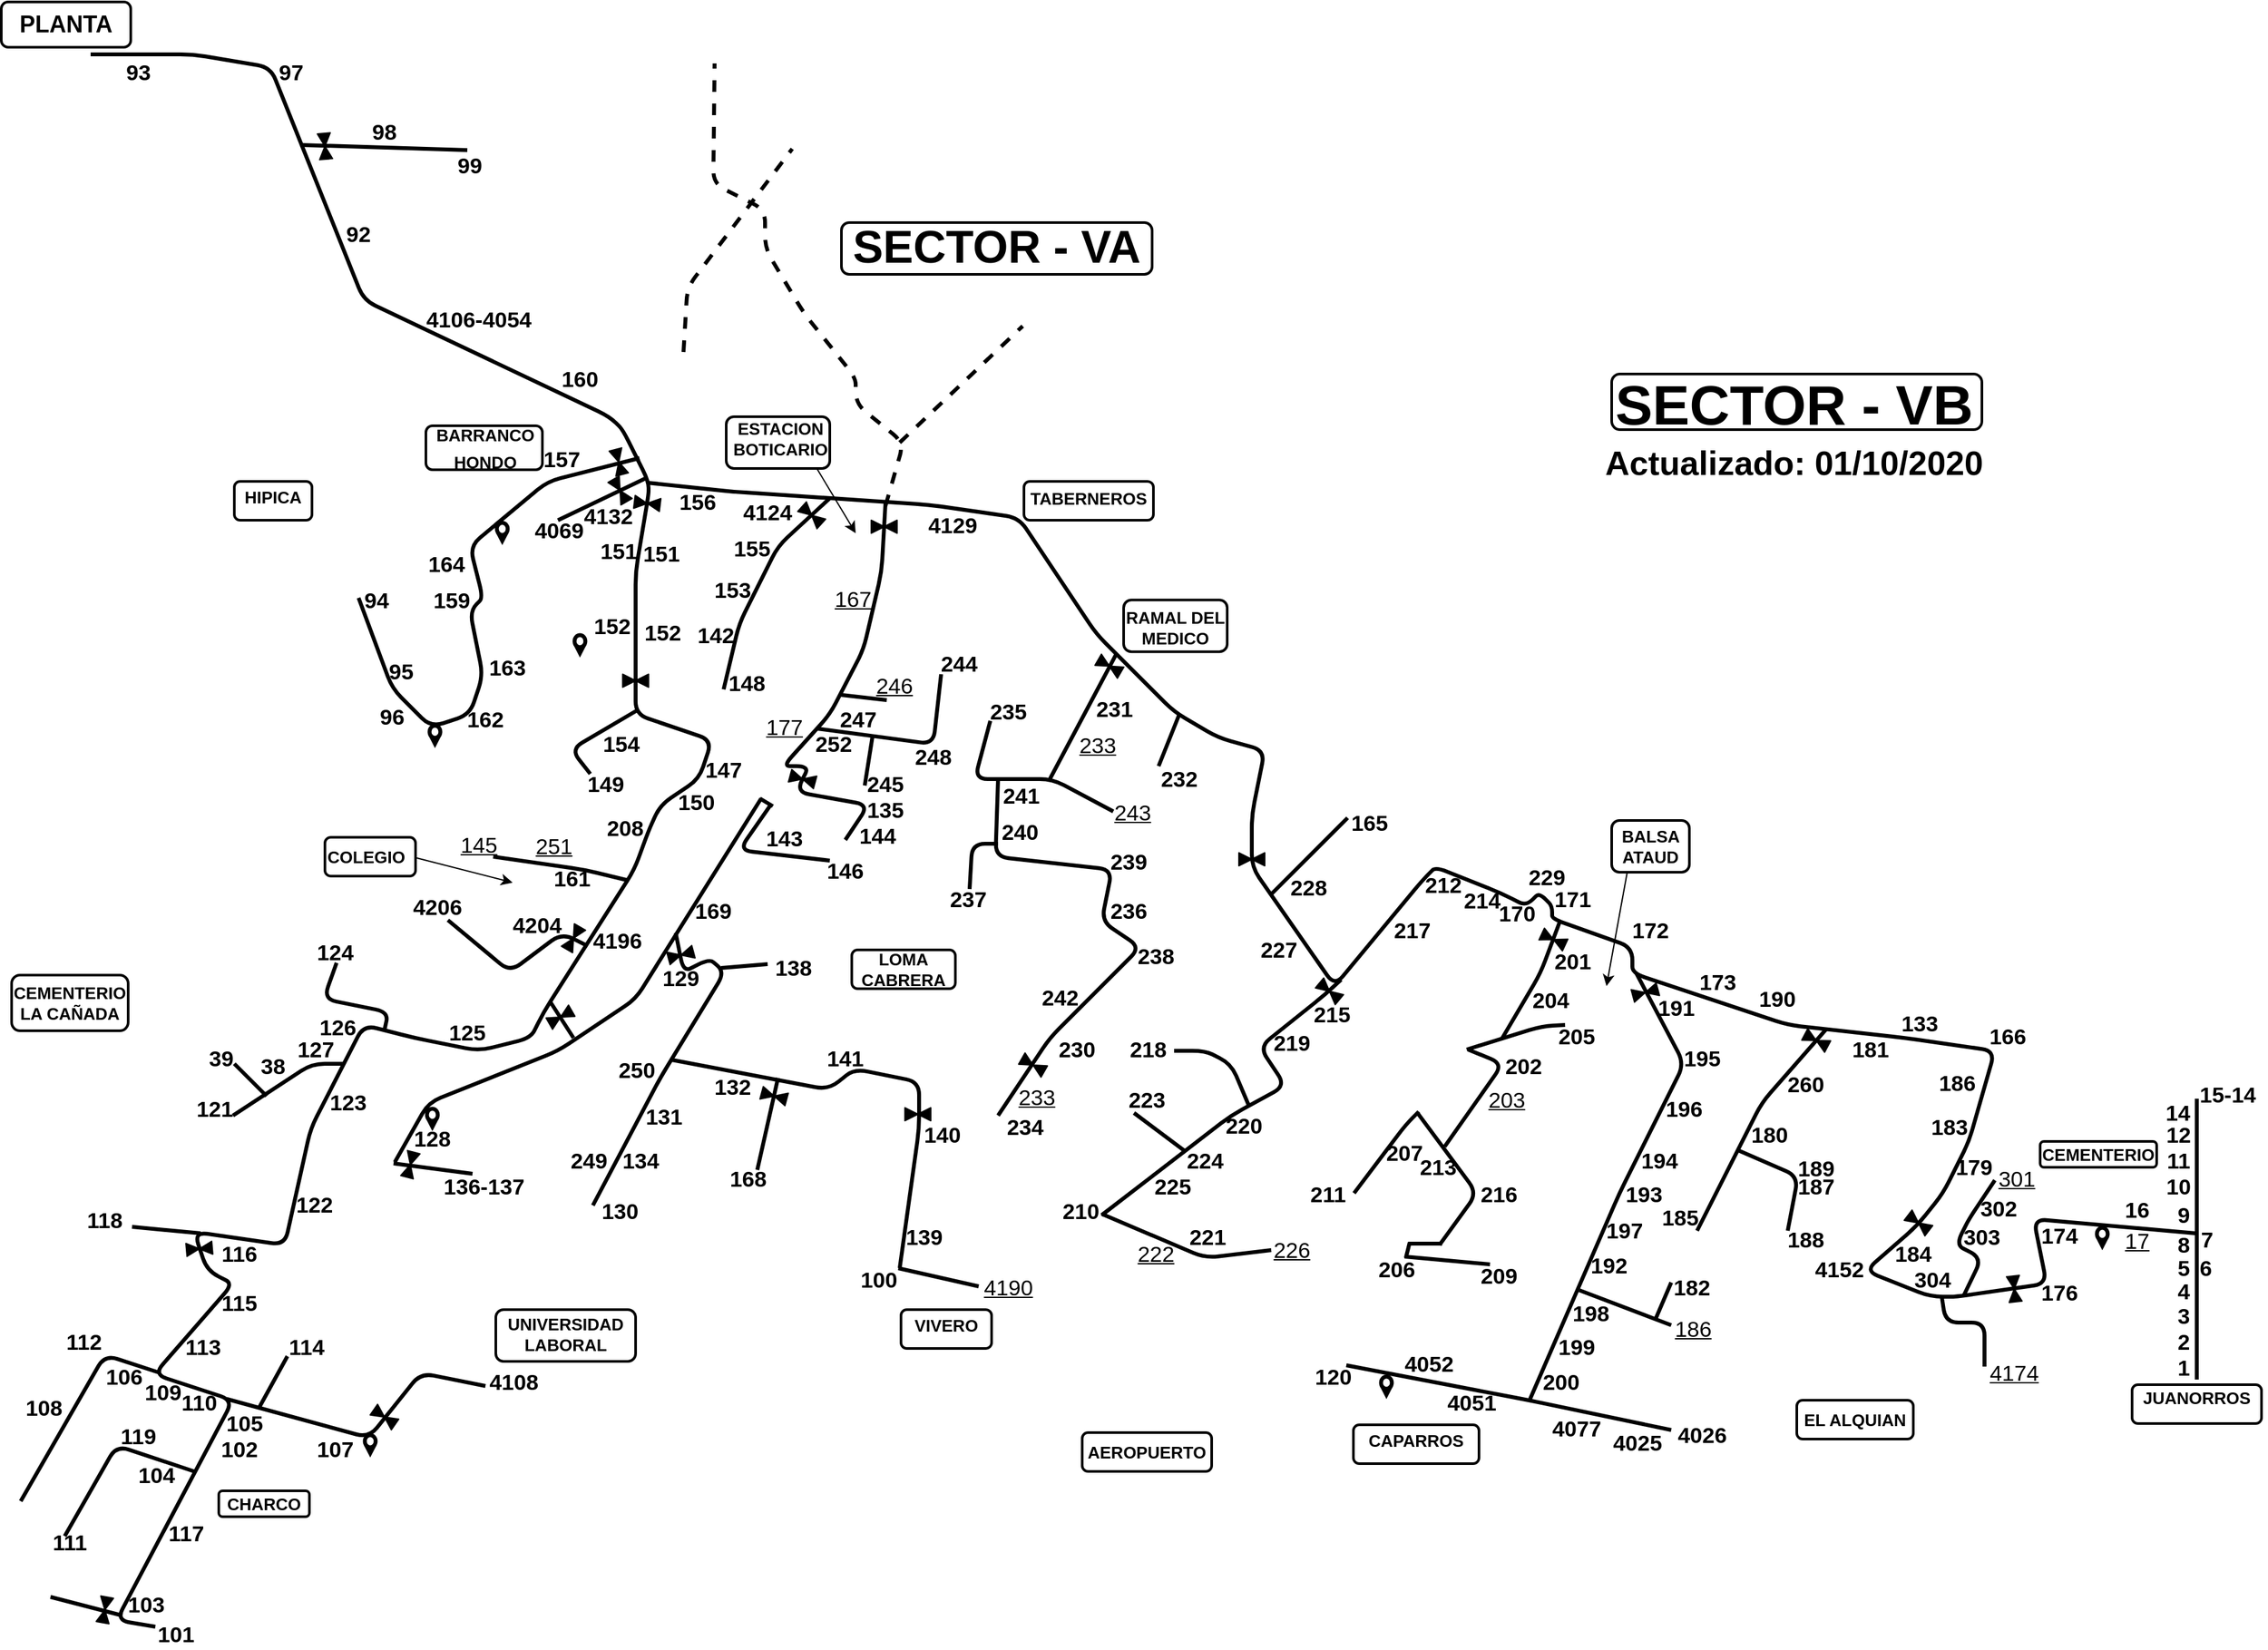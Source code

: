 <mxfile version="13.7.7" type="device"><diagram id="nyOuXupL-N1avTP0qkD6" name="Page-1"><mxGraphModel dx="2480" dy="1146" grid="1" gridSize="10" guides="1" tooltips="1" connect="1" arrows="1" fold="1" page="1" pageScale="1" pageWidth="827" pageHeight="1169" math="0" shadow="0"><root><mxCell id="0"/><mxCell id="1" parent="0"/><mxCell id="T-B9nDz0MbjNUT2mxpqN-2" value="" style="verticalLabelPosition=bottom;align=center;html=1;verticalAlign=top;pointerEvents=1;dashed=0;shape=mxgraph.pid2valves.valve;valveType=gate;defState=closed;strokeWidth=1;fillColor=none;fontSize=17;rotation=-95;" vertex="1" parent="1"><mxGeometry x="260" y="146" width="20" height="10" as="geometry"/></mxCell><mxCell id="T-B9nDz0MbjNUT2mxpqN-3" value="" style="verticalLabelPosition=bottom;align=center;outlineConnect=0;dashed=0;html=1;verticalAlign=top;shape=mxgraph.pid.flow_sensors.rotameter;strokeWidth=3;fillColor=none;fontSize=17;rotation=-90;" vertex="1" parent="1"><mxGeometry x="348" y="601.62" width="14" height="8.38" as="geometry"/></mxCell><mxCell id="T-B9nDz0MbjNUT2mxpqN-4" value="" style="verticalLabelPosition=bottom;align=center;html=1;verticalAlign=top;pointerEvents=1;dashed=0;shape=mxgraph.pid2valves.valve;valveType=gate;defState=closed;strokeWidth=1;fillColor=none;fontSize=17;rotation=0;" vertex="1" parent="1"><mxGeometry x="500" y="559" width="20" height="10" as="geometry"/></mxCell><mxCell id="T-B9nDz0MbjNUT2mxpqN-5" value="" style="verticalLabelPosition=bottom;align=center;html=1;verticalAlign=top;pointerEvents=1;dashed=0;shape=mxgraph.pid2valves.valve;valveType=gate;defState=closed;strokeWidth=1;fillColor=none;fontSize=17;rotation=75;" vertex="1" parent="1"><mxGeometry x="487" y="390" width="20" height="10" as="geometry"/></mxCell><mxCell id="T-B9nDz0MbjNUT2mxpqN-6" value="" style="verticalLabelPosition=bottom;align=center;html=1;verticalAlign=top;pointerEvents=1;dashed=0;shape=mxgraph.pid2valves.valve;valveType=gate;defState=closed;strokeWidth=1;fillColor=none;fontSize=17;rotation=0;" vertex="1" parent="1"><mxGeometry x="692" y="440" width="20" height="10" as="geometry"/></mxCell><mxCell id="T-B9nDz0MbjNUT2mxpqN-7" value="" style="verticalLabelPosition=bottom;align=center;outlineConnect=0;dashed=0;html=1;verticalAlign=top;shape=mxgraph.pid.flow_sensors.rotameter;strokeWidth=3;fillColor=none;fontSize=17;rotation=-90;" vertex="1" parent="1"><mxGeometry x="1636" y="989.62" width="14" height="8.38" as="geometry"/></mxCell><mxCell id="T-B9nDz0MbjNUT2mxpqN-8" value="" style="verticalLabelPosition=bottom;align=center;outlineConnect=0;dashed=0;html=1;verticalAlign=top;shape=mxgraph.pid.flow_sensors.rotameter;strokeWidth=3;fillColor=none;fontSize=17;rotation=-90;" vertex="1" parent="1"><mxGeometry x="346" y="897.62" width="14" height="8.38" as="geometry"/></mxCell><mxCell id="T-B9nDz0MbjNUT2mxpqN-9" value="" style="endArrow=none;html=1;strokeWidth=3;" edge="1" parent="1"><mxGeometry width="50" height="50" relative="1" as="geometry"><mxPoint x="89" y="80" as="sourcePoint"/><mxPoint x="139" y="1295" as="targetPoint"/><Array as="points"><mxPoint x="168" y="80"/><mxPoint x="228" y="90"/><mxPoint x="288" y="240"/><mxPoint x="300" y="270"/><mxPoint x="490" y="360"/><mxPoint x="500" y="370"/><mxPoint x="520" y="410"/><mxPoint x="520" y="420"/><mxPoint x="510" y="480"/><mxPoint x="510" y="590"/><mxPoint x="569" y="610"/><mxPoint x="559" y="640"/><mxPoint x="529" y="660"/><mxPoint x="520" y="680"/><mxPoint x="509" y="710"/><mxPoint x="439" y="820"/><mxPoint x="429" y="840"/><mxPoint x="389" y="850"/><mxPoint x="339" y="840"/><mxPoint x="300" y="830"/><mxPoint x="259" y="910"/><mxPoint x="239" y="1000"/><mxPoint x="169" y="990"/><mxPoint x="179" y="1020"/><mxPoint x="199" y="1030"/><mxPoint x="138" y="1100"/><mxPoint x="199" y="1120"/><mxPoint x="109" y="1290"/></Array></mxGeometry></mxCell><mxCell id="T-B9nDz0MbjNUT2mxpqN-10" value="PLANTA" style="text;html=1;strokeColor=none;fillColor=none;align=center;verticalAlign=middle;whiteSpace=wrap;rounded=0;opacity=20;fontStyle=1;fontSize=18;" vertex="1" parent="1"><mxGeometry x="50" y="47" width="40" height="20" as="geometry"/></mxCell><mxCell id="T-B9nDz0MbjNUT2mxpqN-11" value="" style="rounded=1;whiteSpace=wrap;html=1;fontSize=18;fillColor=none;strokeWidth=2;" vertex="1" parent="1"><mxGeometry x="20" y="39.5" width="100" height="35" as="geometry"/></mxCell><mxCell id="T-B9nDz0MbjNUT2mxpqN-12" value="93" style="text;html=1;strokeColor=none;fillColor=none;align=center;verticalAlign=middle;whiteSpace=wrap;rounded=0;fontSize=17;fontStyle=1" vertex="1" parent="1"><mxGeometry x="106" y="85" width="40" height="20" as="geometry"/></mxCell><mxCell id="T-B9nDz0MbjNUT2mxpqN-13" value="97" style="text;html=1;strokeColor=none;fillColor=none;align=center;verticalAlign=middle;whiteSpace=wrap;rounded=0;fontSize=17;fontStyle=1" vertex="1" parent="1"><mxGeometry x="224" y="85" width="40" height="20" as="geometry"/></mxCell><mxCell id="T-B9nDz0MbjNUT2mxpqN-14" value="" style="endArrow=none;html=1;strokeWidth=3;fontSize=17;" edge="1" parent="1"><mxGeometry width="50" height="50" relative="1" as="geometry"><mxPoint x="251" y="150" as="sourcePoint"/><mxPoint x="380" y="154" as="targetPoint"/></mxGeometry></mxCell><mxCell id="T-B9nDz0MbjNUT2mxpqN-15" value="98" style="text;html=1;strokeColor=none;fillColor=none;align=center;verticalAlign=middle;whiteSpace=wrap;rounded=0;fontSize=17;fontStyle=1" vertex="1" parent="1"><mxGeometry x="296" y="131" width="40" height="20" as="geometry"/></mxCell><mxCell id="T-B9nDz0MbjNUT2mxpqN-16" value="99" style="text;html=1;strokeColor=none;fillColor=none;align=center;verticalAlign=middle;whiteSpace=wrap;rounded=0;fontSize=17;fontStyle=1" vertex="1" parent="1"><mxGeometry x="362" y="157" width="40" height="20" as="geometry"/></mxCell><mxCell id="T-B9nDz0MbjNUT2mxpqN-18" value="92" style="text;html=1;strokeColor=none;fillColor=none;align=center;verticalAlign=middle;whiteSpace=wrap;rounded=0;fontSize=17;fontStyle=1" vertex="1" parent="1"><mxGeometry x="276" y="210" width="40" height="20" as="geometry"/></mxCell><mxCell id="T-B9nDz0MbjNUT2mxpqN-19" value="4106-4054" style="text;html=1;strokeColor=none;fillColor=none;align=center;verticalAlign=middle;whiteSpace=wrap;rounded=0;fontSize=17;fontStyle=1" vertex="1" parent="1"><mxGeometry x="344" y="276" width="90" height="20" as="geometry"/></mxCell><mxCell id="T-B9nDz0MbjNUT2mxpqN-20" value="160" style="text;html=1;strokeColor=none;fillColor=none;align=center;verticalAlign=middle;whiteSpace=wrap;rounded=0;fontSize=17;fontStyle=1" vertex="1" parent="1"><mxGeometry x="447" y="322" width="40" height="20" as="geometry"/></mxCell><mxCell id="T-B9nDz0MbjNUT2mxpqN-21" value="" style="endArrow=none;html=1;strokeWidth=3;fontSize=17;" edge="1" parent="1"><mxGeometry width="50" height="50" relative="1" as="geometry"><mxPoint x="450" y="440" as="sourcePoint"/><mxPoint x="519" y="407" as="targetPoint"/></mxGeometry></mxCell><mxCell id="T-B9nDz0MbjNUT2mxpqN-22" value="" style="verticalLabelPosition=bottom;align=center;html=1;verticalAlign=top;pointerEvents=1;dashed=0;shape=mxgraph.pid2valves.valve;valveType=gate;defState=closed;strokeWidth=1;fillColor=none;fontSize=17;rotation=60;" vertex="1" parent="1"><mxGeometry x="488" y="412" width="20" height="10" as="geometry"/></mxCell><mxCell id="T-B9nDz0MbjNUT2mxpqN-23" value="" style="verticalLabelPosition=bottom;align=center;html=1;verticalAlign=top;pointerEvents=1;dashed=0;shape=mxgraph.pid2valves.valve;valveType=gate;defState=closed;strokeWidth=1;fillColor=none;fontSize=17;rotation=7;" vertex="1" parent="1"><mxGeometry x="509" y="422" width="20" height="10" as="geometry"/></mxCell><mxCell id="T-B9nDz0MbjNUT2mxpqN-25" value="4132" style="text;html=1;strokeColor=none;fillColor=none;align=center;verticalAlign=middle;whiteSpace=wrap;rounded=0;fontSize=17;fontStyle=1" vertex="1" parent="1"><mxGeometry x="469" y="428" width="40" height="20" as="geometry"/></mxCell><mxCell id="T-B9nDz0MbjNUT2mxpqN-26" value="4069" style="text;html=1;strokeColor=none;fillColor=none;align=center;verticalAlign=middle;whiteSpace=wrap;rounded=0;fontSize=17;fontStyle=1" vertex="1" parent="1"><mxGeometry x="431" y="439" width="40" height="20" as="geometry"/></mxCell><mxCell id="T-B9nDz0MbjNUT2mxpqN-27" value="" style="endArrow=none;html=1;strokeWidth=3;fontSize=17;" edge="1" parent="1"><mxGeometry width="50" height="50" relative="1" as="geometry"><mxPoint x="296" y="500" as="sourcePoint"/><mxPoint x="513" y="392" as="targetPoint"/><Array as="points"><mxPoint x="322" y="570"/><mxPoint x="352" y="600"/><mxPoint x="382" y="590"/><mxPoint x="392" y="560"/><mxPoint x="382" y="510"/><mxPoint x="392" y="500"/><mxPoint x="382" y="460"/><mxPoint x="442" y="410"/></Array></mxGeometry></mxCell><mxCell id="T-B9nDz0MbjNUT2mxpqN-28" value="157" style="text;html=1;strokeColor=none;fillColor=none;align=center;verticalAlign=middle;whiteSpace=wrap;rounded=0;fontSize=17;fontStyle=1" vertex="1" parent="1"><mxGeometry x="433" y="384" width="40" height="20" as="geometry"/></mxCell><mxCell id="T-B9nDz0MbjNUT2mxpqN-29" value="164" style="text;html=1;strokeColor=none;fillColor=none;align=center;verticalAlign=middle;whiteSpace=wrap;rounded=0;fontSize=17;fontStyle=1" vertex="1" parent="1"><mxGeometry x="344" y="465" width="40" height="20" as="geometry"/></mxCell><mxCell id="T-B9nDz0MbjNUT2mxpqN-31" value="159" style="text;html=1;strokeColor=none;fillColor=none;align=center;verticalAlign=middle;whiteSpace=wrap;rounded=0;fontSize=17;fontStyle=1" vertex="1" parent="1"><mxGeometry x="348" y="492.62" width="40" height="20" as="geometry"/></mxCell><mxCell id="T-B9nDz0MbjNUT2mxpqN-32" value="" style="verticalLabelPosition=bottom;align=center;outlineConnect=0;dashed=0;html=1;verticalAlign=top;shape=mxgraph.pid.flow_sensors.rotameter;strokeWidth=3;fillColor=none;fontSize=17;rotation=-90;" vertex="1" parent="1"><mxGeometry x="460" y="531.62" width="14" height="8.38" as="geometry"/></mxCell><mxCell id="T-B9nDz0MbjNUT2mxpqN-33" value="" style="verticalLabelPosition=bottom;align=center;outlineConnect=0;dashed=0;html=1;verticalAlign=top;shape=mxgraph.pid.flow_sensors.rotameter;strokeWidth=3;fillColor=none;fontSize=17;rotation=-90;" vertex="1" parent="1"><mxGeometry x="1083" y="1104.62" width="14" height="8.38" as="geometry"/></mxCell><mxCell id="T-B9nDz0MbjNUT2mxpqN-34" value="" style="verticalLabelPosition=bottom;align=center;outlineConnect=0;dashed=0;html=1;verticalAlign=top;shape=mxgraph.pid.flow_sensors.rotameter;strokeWidth=3;fillColor=none;fontSize=17;rotation=-90;" vertex="1" parent="1"><mxGeometry x="400" y="444.81" width="14" height="8.38" as="geometry"/></mxCell><mxCell id="T-B9nDz0MbjNUT2mxpqN-35" value="163" style="text;html=1;strokeColor=none;fillColor=none;align=center;verticalAlign=middle;whiteSpace=wrap;rounded=0;fontSize=17;fontStyle=1" vertex="1" parent="1"><mxGeometry x="391" y="545" width="40" height="20" as="geometry"/></mxCell><mxCell id="T-B9nDz0MbjNUT2mxpqN-36" value="162" style="text;html=1;strokeColor=none;fillColor=none;align=center;verticalAlign=middle;whiteSpace=wrap;rounded=0;fontSize=17;fontStyle=1" vertex="1" parent="1"><mxGeometry x="374" y="585" width="40" height="20" as="geometry"/></mxCell><mxCell id="T-B9nDz0MbjNUT2mxpqN-37" value="96" style="text;html=1;strokeColor=none;fillColor=none;align=center;verticalAlign=middle;whiteSpace=wrap;rounded=0;fontSize=17;fontStyle=1" vertex="1" parent="1"><mxGeometry x="307" y="582.62" width="30" height="20" as="geometry"/></mxCell><mxCell id="T-B9nDz0MbjNUT2mxpqN-39" value="95" style="text;html=1;strokeColor=none;fillColor=none;align=center;verticalAlign=middle;whiteSpace=wrap;rounded=0;fontSize=17;fontStyle=1" vertex="1" parent="1"><mxGeometry x="309" y="547.81" width="40" height="20" as="geometry"/></mxCell><mxCell id="T-B9nDz0MbjNUT2mxpqN-41" value="94" style="text;html=1;strokeColor=none;fillColor=none;align=center;verticalAlign=middle;whiteSpace=wrap;rounded=0;fontSize=17;fontStyle=1" vertex="1" parent="1"><mxGeometry x="290" y="492.62" width="40" height="20" as="geometry"/></mxCell><mxCell id="T-B9nDz0MbjNUT2mxpqN-42" value="&lt;font style=&quot;font-size: 13px&quot;&gt;BARRANCO HONDO&lt;/font&gt;" style="text;html=1;strokeColor=none;fillColor=none;align=center;verticalAlign=middle;whiteSpace=wrap;rounded=0;fontSize=17;fontStyle=1" vertex="1" parent="1"><mxGeometry x="374" y="374" width="40" height="20" as="geometry"/></mxCell><mxCell id="T-B9nDz0MbjNUT2mxpqN-43" value="&lt;font style=&quot;font-size: 13px&quot;&gt;HIPICA&lt;/font&gt;" style="text;html=1;strokeColor=none;fillColor=none;align=center;verticalAlign=middle;whiteSpace=wrap;rounded=0;fontSize=17;fontStyle=1" vertex="1" parent="1"><mxGeometry x="210" y="412" width="40" height="20" as="geometry"/></mxCell><mxCell id="T-B9nDz0MbjNUT2mxpqN-44" value="" style="rounded=1;whiteSpace=wrap;html=1;strokeWidth=2;fillColor=none;fontSize=17;" vertex="1" parent="1"><mxGeometry x="348" y="367" width="90" height="34" as="geometry"/></mxCell><mxCell id="T-B9nDz0MbjNUT2mxpqN-45" value="" style="rounded=1;whiteSpace=wrap;html=1;strokeWidth=2;fillColor=none;fontSize=17;" vertex="1" parent="1"><mxGeometry x="200" y="410" width="60" height="30" as="geometry"/></mxCell><mxCell id="T-B9nDz0MbjNUT2mxpqN-46" value="TABERNEROS" style="text;html=1;strokeColor=none;fillColor=none;align=center;verticalAlign=middle;whiteSpace=wrap;rounded=0;fontSize=13;fontStyle=1" vertex="1" parent="1"><mxGeometry x="840" y="413" width="40" height="20" as="geometry"/></mxCell><mxCell id="T-B9nDz0MbjNUT2mxpqN-47" value="ESTACION BOTICARIO" style="text;html=1;strokeColor=none;fillColor=none;align=center;verticalAlign=middle;whiteSpace=wrap;rounded=0;fontSize=13;fontStyle=1" vertex="1" parent="1"><mxGeometry x="602" y="367" width="40" height="20" as="geometry"/></mxCell><mxCell id="T-B9nDz0MbjNUT2mxpqN-48" value="RAMAL DEL MEDICO" style="text;html=1;strokeColor=none;fillColor=none;align=center;verticalAlign=middle;whiteSpace=wrap;rounded=0;fontSize=13;fontStyle=1" vertex="1" parent="1"><mxGeometry x="887" y="512.62" width="80" height="20" as="geometry"/></mxCell><mxCell id="T-B9nDz0MbjNUT2mxpqN-49" value="" style="rounded=1;whiteSpace=wrap;html=1;strokeWidth=2;fillColor=none;fontSize=13;" vertex="1" parent="1"><mxGeometry x="887" y="501.62" width="80" height="40" as="geometry"/></mxCell><mxCell id="T-B9nDz0MbjNUT2mxpqN-50" value="" style="rounded=1;whiteSpace=wrap;html=1;strokeWidth=2;fillColor=none;fontSize=13;" vertex="1" parent="1"><mxGeometry x="810" y="410" width="100" height="30" as="geometry"/></mxCell><mxCell id="T-B9nDz0MbjNUT2mxpqN-51" value="" style="rounded=1;whiteSpace=wrap;html=1;strokeWidth=2;fillColor=none;fontSize=13;" vertex="1" parent="1"><mxGeometry x="580" y="360" width="80" height="40" as="geometry"/></mxCell><mxCell id="T-B9nDz0MbjNUT2mxpqN-52" value="" style="endArrow=classic;html=1;strokeWidth=1;fontSize=13;" edge="1" parent="1"><mxGeometry width="50" height="50" relative="1" as="geometry"><mxPoint x="650" y="400" as="sourcePoint"/><mxPoint x="680" y="450" as="targetPoint"/></mxGeometry></mxCell><mxCell id="T-B9nDz0MbjNUT2mxpqN-53" value="LOMA CABRERA" style="text;html=1;strokeColor=none;fillColor=none;align=center;verticalAlign=middle;whiteSpace=wrap;rounded=0;fontSize=13;fontStyle=1" vertex="1" parent="1"><mxGeometry x="697" y="777" width="40" height="20" as="geometry"/></mxCell><mxCell id="T-B9nDz0MbjNUT2mxpqN-54" value="" style="rounded=1;whiteSpace=wrap;html=1;strokeWidth=2;fillColor=none;fontSize=13;" vertex="1" parent="1"><mxGeometry x="677" y="772" width="80" height="30" as="geometry"/></mxCell><mxCell id="T-B9nDz0MbjNUT2mxpqN-55" value="UNIVERSIDAD LABORAL" style="text;html=1;strokeColor=none;fillColor=none;align=center;verticalAlign=middle;whiteSpace=wrap;rounded=0;fontSize=13;fontStyle=1" vertex="1" parent="1"><mxGeometry x="436" y="1059" width="40" height="20" as="geometry"/></mxCell><mxCell id="T-B9nDz0MbjNUT2mxpqN-56" value="VIVERO" style="text;html=1;strokeColor=none;fillColor=none;align=center;verticalAlign=middle;whiteSpace=wrap;rounded=0;fontSize=13;fontStyle=1" vertex="1" parent="1"><mxGeometry x="730" y="1052" width="40" height="20" as="geometry"/></mxCell><mxCell id="T-B9nDz0MbjNUT2mxpqN-57" value="" style="rounded=1;whiteSpace=wrap;html=1;strokeWidth=2;fillColor=none;fontSize=13;" vertex="1" parent="1"><mxGeometry x="402" y="1050" width="108" height="40" as="geometry"/></mxCell><mxCell id="T-B9nDz0MbjNUT2mxpqN-58" value="" style="rounded=1;whiteSpace=wrap;html=1;strokeWidth=2;fillColor=none;fontSize=13;" vertex="1" parent="1"><mxGeometry x="715" y="1050" width="70" height="30" as="geometry"/></mxCell><mxCell id="T-B9nDz0MbjNUT2mxpqN-59" value="&lt;b&gt;AEROPUERTO&lt;/b&gt;" style="text;html=1;strokeColor=none;fillColor=none;align=center;verticalAlign=middle;whiteSpace=wrap;rounded=0;fontSize=13;" vertex="1" parent="1"><mxGeometry x="885" y="1150" width="40" height="20" as="geometry"/></mxCell><mxCell id="T-B9nDz0MbjNUT2mxpqN-60" value="CAPARROS" style="text;html=1;strokeColor=none;fillColor=none;align=center;verticalAlign=middle;whiteSpace=wrap;rounded=0;fontSize=13;fontStyle=1" vertex="1" parent="1"><mxGeometry x="1093" y="1141" width="40" height="20" as="geometry"/></mxCell><mxCell id="T-B9nDz0MbjNUT2mxpqN-61" value="" style="rounded=1;whiteSpace=wrap;html=1;strokeWidth=2;fillColor=none;fontSize=13;" vertex="1" parent="1"><mxGeometry x="855" y="1145" width="100" height="30" as="geometry"/></mxCell><mxCell id="T-B9nDz0MbjNUT2mxpqN-62" value="" style="rounded=1;whiteSpace=wrap;html=1;strokeWidth=2;fillColor=none;fontSize=13;" vertex="1" parent="1"><mxGeometry x="1064.5" y="1139" width="97" height="30" as="geometry"/></mxCell><mxCell id="T-B9nDz0MbjNUT2mxpqN-63" value="EL ALQUIAN" style="text;html=1;strokeColor=none;fillColor=none;align=center;verticalAlign=middle;whiteSpace=wrap;rounded=0;fontSize=13;fontStyle=1" vertex="1" parent="1"><mxGeometry x="1407" y="1125" width="90" height="20" as="geometry"/></mxCell><mxCell id="T-B9nDz0MbjNUT2mxpqN-64" value="JUANORROS" style="text;html=1;strokeColor=none;fillColor=none;align=center;verticalAlign=middle;whiteSpace=wrap;rounded=0;fontSize=13;fontStyle=1" vertex="1" parent="1"><mxGeometry x="1696" y="1108" width="40" height="20" as="geometry"/></mxCell><mxCell id="T-B9nDz0MbjNUT2mxpqN-65" value="" style="rounded=1;whiteSpace=wrap;html=1;strokeWidth=2;fillColor=none;fontSize=13;" vertex="1" parent="1"><mxGeometry x="1407" y="1120" width="90" height="30" as="geometry"/></mxCell><mxCell id="T-B9nDz0MbjNUT2mxpqN-66" value="" style="rounded=1;whiteSpace=wrap;html=1;strokeWidth=2;fillColor=none;fontSize=13;" vertex="1" parent="1"><mxGeometry x="1666" y="1108" width="100" height="30" as="geometry"/></mxCell><mxCell id="T-B9nDz0MbjNUT2mxpqN-67" value="CEMENTERIO" style="text;html=1;strokeColor=none;fillColor=none;align=center;verticalAlign=middle;whiteSpace=wrap;rounded=0;fontSize=13;fontStyle=1" vertex="1" parent="1"><mxGeometry x="1620" y="920" width="40" height="20" as="geometry"/></mxCell><mxCell id="T-B9nDz0MbjNUT2mxpqN-68" value="" style="rounded=1;whiteSpace=wrap;html=1;strokeWidth=2;fillColor=none;fontSize=13;" vertex="1" parent="1"><mxGeometry x="1595" y="920" width="90" height="20" as="geometry"/></mxCell><mxCell id="T-B9nDz0MbjNUT2mxpqN-69" value="BALSA ATAUD" style="text;html=1;strokeColor=none;fillColor=none;align=center;verticalAlign=middle;whiteSpace=wrap;rounded=0;fontSize=13;fontStyle=1" vertex="1" parent="1"><mxGeometry x="1274" y="682" width="40" height="20" as="geometry"/></mxCell><mxCell id="T-B9nDz0MbjNUT2mxpqN-70" value="" style="rounded=1;whiteSpace=wrap;html=1;strokeWidth=2;fillColor=none;fontSize=13;" vertex="1" parent="1"><mxGeometry x="1264" y="672" width="60" height="40" as="geometry"/></mxCell><mxCell id="T-B9nDz0MbjNUT2mxpqN-71" value="CHARCO" style="text;html=1;strokeColor=none;fillColor=none;align=center;verticalAlign=middle;whiteSpace=wrap;rounded=0;fontSize=13;fontStyle=1" vertex="1" parent="1"><mxGeometry x="203" y="1190" width="40" height="20" as="geometry"/></mxCell><mxCell id="T-B9nDz0MbjNUT2mxpqN-72" value="" style="rounded=1;whiteSpace=wrap;html=1;strokeWidth=2;fillColor=none;fontSize=13;" vertex="1" parent="1"><mxGeometry x="188" y="1190" width="70" height="20" as="geometry"/></mxCell><mxCell id="T-B9nDz0MbjNUT2mxpqN-73" value="CEMENTERIO LA CAÑADA" style="text;html=1;strokeColor=none;fillColor=none;align=center;verticalAlign=middle;whiteSpace=wrap;rounded=0;fontSize=13;fontStyle=1" vertex="1" parent="1"><mxGeometry x="48" y="803" width="50" height="20" as="geometry"/></mxCell><mxCell id="T-B9nDz0MbjNUT2mxpqN-74" value="COLEGIO" style="text;html=1;strokeColor=none;fillColor=none;align=center;verticalAlign=middle;whiteSpace=wrap;rounded=0;fontSize=13;fontStyle=1" vertex="1" parent="1"><mxGeometry x="282" y="690" width="40" height="20" as="geometry"/></mxCell><mxCell id="T-B9nDz0MbjNUT2mxpqN-75" value="" style="rounded=1;whiteSpace=wrap;html=1;strokeWidth=2;fillColor=none;fontSize=13;" vertex="1" parent="1"><mxGeometry x="28" y="791.5" width="90" height="43" as="geometry"/></mxCell><mxCell id="T-B9nDz0MbjNUT2mxpqN-76" value="" style="rounded=1;whiteSpace=wrap;html=1;strokeWidth=2;fillColor=none;fontSize=13;" vertex="1" parent="1"><mxGeometry x="270" y="685" width="70" height="30" as="geometry"/></mxCell><mxCell id="T-B9nDz0MbjNUT2mxpqN-77" value="" style="endArrow=classic;html=1;strokeWidth=1;fontSize=13;" edge="1" parent="1"><mxGeometry width="50" height="50" relative="1" as="geometry"><mxPoint x="341" y="701" as="sourcePoint"/><mxPoint x="415" y="720" as="targetPoint"/></mxGeometry></mxCell><mxCell id="T-B9nDz0MbjNUT2mxpqN-78" value="&lt;font style=&quot;font-size: 35px&quot;&gt;SECTOR - VA&lt;/font&gt;" style="text;html=1;strokeColor=none;fillColor=none;align=center;verticalAlign=middle;whiteSpace=wrap;rounded=0;fontSize=80;fontStyle=1" vertex="1" parent="1"><mxGeometry x="664" y="203" width="250" height="20" as="geometry"/></mxCell><mxCell id="T-B9nDz0MbjNUT2mxpqN-79" value="" style="rounded=1;whiteSpace=wrap;html=1;strokeWidth=2;fillColor=none;fontSize=80;" vertex="1" parent="1"><mxGeometry x="669" y="210" width="240" height="40" as="geometry"/></mxCell><mxCell id="T-B9nDz0MbjNUT2mxpqN-80" value="" style="rounded=1;whiteSpace=wrap;html=1;strokeWidth=2;fillColor=none;fontSize=80;" vertex="1" parent="1"><mxGeometry x="1264" y="327" width="286" height="43" as="geometry"/></mxCell><mxCell id="T-B9nDz0MbjNUT2mxpqN-81" value="&lt;font style=&quot;font-size: 43px;&quot;&gt;SECTOR - VB&lt;/font&gt;" style="text;html=1;strokeColor=none;fillColor=none;align=center;verticalAlign=middle;whiteSpace=wrap;rounded=0;fontSize=43;fontStyle=1" vertex="1" parent="1"><mxGeometry x="1170" y="342" width="470" height="17" as="geometry"/></mxCell><mxCell id="T-B9nDz0MbjNUT2mxpqN-82" value="&lt;font style=&quot;font-size: 26px&quot;&gt;Actualizado: 01/10/2020&lt;/font&gt;" style="text;html=1;strokeColor=none;fillColor=none;align=center;verticalAlign=middle;whiteSpace=wrap;rounded=0;fontSize=43;fontStyle=1" vertex="1" parent="1"><mxGeometry x="1245" y="380" width="320" height="20" as="geometry"/></mxCell><mxCell id="T-B9nDz0MbjNUT2mxpqN-83" value="" style="endArrow=none;html=1;strokeWidth=3;fontSize=43;" edge="1" parent="1"><mxGeometry width="50" height="50" relative="1" as="geometry"><mxPoint x="519" y="411" as="sourcePoint"/><mxPoint x="1715" y="991" as="targetPoint"/><Array as="points"><mxPoint x="586" y="418"/><mxPoint x="736" y="428"/><mxPoint x="806" y="438"/><mxPoint x="866" y="528"/><mxPoint x="926" y="588"/><mxPoint x="960" y="608"/><mxPoint x="996" y="618"/><mxPoint x="986" y="668"/><mxPoint x="986" y="708"/><mxPoint x="1050" y="800"/><mxPoint x="1118" y="718"/><mxPoint x="1128" y="708"/><mxPoint x="1178" y="728"/><mxPoint x="1198" y="738"/><mxPoint x="1208" y="728"/><mxPoint x="1218" y="738"/><mxPoint x="1218" y="748"/><mxPoint x="1280" y="770"/><mxPoint x="1280" y="790"/><mxPoint x="1400" y="830"/><mxPoint x="1490" y="840"/><mxPoint x="1560" y="850"/><mxPoint x="1540" y="920"/><mxPoint x="1520" y="960"/><mxPoint x="1500" y="985"/><mxPoint x="1460" y="1020"/><mxPoint x="1510" y="1040"/><mxPoint x="1530" y="1040"/><mxPoint x="1600" y="1030"/><mxPoint x="1590" y="980"/></Array></mxGeometry></mxCell><mxCell id="T-B9nDz0MbjNUT2mxpqN-84" value="" style="endArrow=none;html=1;strokeWidth=3;fontSize=43;" edge="1" parent="1"><mxGeometry width="50" height="50" relative="1" as="geometry"><mxPoint x="578" y="570.667" as="sourcePoint"/><mxPoint x="660" y="423" as="targetPoint"/><Array as="points"><mxPoint x="590" y="520"/><mxPoint x="620" y="460"/></Array></mxGeometry></mxCell><mxCell id="T-B9nDz0MbjNUT2mxpqN-86" value="" style="verticalLabelPosition=bottom;align=center;html=1;verticalAlign=top;pointerEvents=1;dashed=0;shape=mxgraph.pid2valves.valve;valveType=gate;defState=closed;strokeWidth=1;fillColor=none;fontSize=17;rotation=15;" vertex="1" parent="1"><mxGeometry x="629" y="635" width="20" height="10" as="geometry"/></mxCell><mxCell id="T-B9nDz0MbjNUT2mxpqN-87" value="" style="verticalLabelPosition=bottom;align=center;html=1;verticalAlign=top;pointerEvents=1;dashed=0;shape=mxgraph.pid2valves.valve;valveType=gate;defState=closed;strokeWidth=1;fillColor=none;fontSize=17;rotation=30;" vertex="1" parent="1"><mxGeometry x="866" y="547.81" width="20" height="10" as="geometry"/></mxCell><mxCell id="T-B9nDz0MbjNUT2mxpqN-88" value="" style="verticalLabelPosition=bottom;align=center;html=1;verticalAlign=top;pointerEvents=1;dashed=0;shape=mxgraph.pid2valves.valve;valveType=gate;defState=closed;strokeWidth=1;fillColor=none;fontSize=17;rotation=42;" vertex="1" parent="1"><mxGeometry x="636" y="431.19" width="20" height="10" as="geometry"/></mxCell><mxCell id="T-B9nDz0MbjNUT2mxpqN-90" value="" style="endArrow=none;html=1;strokeWidth=3;fontSize=43;" edge="1" parent="1"><mxGeometry width="50" height="50" relative="1" as="geometry"><mxPoint x="672" y="687" as="sourcePoint"/><mxPoint x="703" y="427" as="targetPoint"/><Array as="points"><mxPoint x="690" y="660"/><mxPoint x="634" y="650"/><mxPoint x="644" y="630"/><mxPoint x="624" y="630"/><mxPoint x="660" y="590"/><mxPoint x="686" y="540"/><mxPoint x="700" y="480"/></Array></mxGeometry></mxCell><mxCell id="T-B9nDz0MbjNUT2mxpqN-91" value="&lt;font style=&quot;font-size: 17px&quot;&gt;156&lt;/font&gt;" style="text;html=1;strokeColor=none;fillColor=none;align=center;verticalAlign=middle;whiteSpace=wrap;rounded=0;fontSize=13;fontStyle=1" vertex="1" parent="1"><mxGeometry x="538" y="417" width="40" height="20" as="geometry"/></mxCell><mxCell id="T-B9nDz0MbjNUT2mxpqN-92" value="&lt;font style=&quot;font-size: 17px&quot;&gt;151&lt;/font&gt;" style="text;html=1;strokeColor=none;fillColor=none;align=center;verticalAlign=middle;whiteSpace=wrap;rounded=0;fontSize=13;fontStyle=1" vertex="1" parent="1"><mxGeometry x="477" y="455" width="40" height="20" as="geometry"/></mxCell><mxCell id="T-B9nDz0MbjNUT2mxpqN-93" value="&lt;font style=&quot;font-size: 17px&quot;&gt;4124&lt;/font&gt;" style="text;html=1;strokeColor=none;fillColor=none;align=center;verticalAlign=middle;whiteSpace=wrap;rounded=0;fontSize=13;fontStyle=1" vertex="1" parent="1"><mxGeometry x="592" y="424.81" width="40" height="20" as="geometry"/></mxCell><mxCell id="T-B9nDz0MbjNUT2mxpqN-94" value="152" style="text;html=1;strokeColor=none;fillColor=none;align=center;verticalAlign=middle;whiteSpace=wrap;rounded=0;fontSize=17;fontStyle=1" vertex="1" parent="1"><mxGeometry x="472" y="512.62" width="40" height="20" as="geometry"/></mxCell><mxCell id="T-B9nDz0MbjNUT2mxpqN-95" value="155" style="text;html=1;strokeColor=none;fillColor=none;align=center;verticalAlign=middle;whiteSpace=wrap;rounded=0;fontSize=17;fontStyle=1" vertex="1" parent="1"><mxGeometry x="580" y="453.19" width="40" height="20" as="geometry"/></mxCell><mxCell id="T-B9nDz0MbjNUT2mxpqN-96" value="153" style="text;html=1;strokeColor=none;fillColor=none;align=center;verticalAlign=middle;whiteSpace=wrap;rounded=0;fontSize=17;fontStyle=1" vertex="1" parent="1"><mxGeometry x="565" y="485" width="40" height="20" as="geometry"/></mxCell><mxCell id="T-B9nDz0MbjNUT2mxpqN-97" value="&lt;span style=&quot;font-weight: normal&quot;&gt;&lt;u&gt;167&lt;/u&gt;&lt;/span&gt;" style="text;html=1;strokeColor=none;fillColor=none;align=center;verticalAlign=middle;whiteSpace=wrap;rounded=0;fontSize=17;fontStyle=1" vertex="1" parent="1"><mxGeometry x="658" y="492" width="40" height="20" as="geometry"/></mxCell><mxCell id="T-B9nDz0MbjNUT2mxpqN-99" value="142" style="text;html=1;strokeColor=none;fillColor=none;align=center;verticalAlign=middle;whiteSpace=wrap;rounded=0;fontSize=17;fontStyle=1" vertex="1" parent="1"><mxGeometry x="552" y="520" width="40" height="20" as="geometry"/></mxCell><mxCell id="T-B9nDz0MbjNUT2mxpqN-100" value="148" style="text;html=1;strokeColor=none;fillColor=none;align=center;verticalAlign=middle;whiteSpace=wrap;rounded=0;fontSize=17;fontStyle=1" vertex="1" parent="1"><mxGeometry x="576" y="557" width="40" height="20" as="geometry"/></mxCell><mxCell id="T-B9nDz0MbjNUT2mxpqN-102" value="&lt;span style=&quot;font-weight: normal&quot;&gt;&lt;u&gt;177&lt;/u&gt;&lt;/span&gt;" style="text;html=1;strokeColor=none;fillColor=none;align=center;verticalAlign=middle;whiteSpace=wrap;rounded=0;fontSize=17;fontStyle=1" vertex="1" parent="1"><mxGeometry x="605" y="591" width="40" height="20" as="geometry"/></mxCell><mxCell id="T-B9nDz0MbjNUT2mxpqN-103" value="147" style="text;html=1;strokeColor=none;fillColor=none;align=center;verticalAlign=middle;whiteSpace=wrap;rounded=0;fontSize=17;fontStyle=1" vertex="1" parent="1"><mxGeometry x="558" y="624" width="40" height="20" as="geometry"/></mxCell><mxCell id="T-B9nDz0MbjNUT2mxpqN-105" value="150" style="text;html=1;strokeColor=none;fillColor=none;align=center;verticalAlign=middle;whiteSpace=wrap;rounded=0;fontSize=17;fontStyle=1" vertex="1" parent="1"><mxGeometry x="537" y="649" width="40" height="20" as="geometry"/></mxCell><mxCell id="T-B9nDz0MbjNUT2mxpqN-106" value="" style="endArrow=none;html=1;strokeWidth=3;fontSize=17;" edge="1" parent="1"><mxGeometry width="50" height="50" relative="1" as="geometry"><mxPoint x="475" y="636" as="sourcePoint"/><mxPoint x="511" y="587" as="targetPoint"/><Array as="points"><mxPoint x="460" y="617"/></Array></mxGeometry></mxCell><mxCell id="T-B9nDz0MbjNUT2mxpqN-107" value="154" style="text;html=1;strokeColor=none;fillColor=none;align=center;verticalAlign=middle;whiteSpace=wrap;rounded=0;fontSize=17;fontStyle=1" vertex="1" parent="1"><mxGeometry x="479" y="603.62" width="40" height="20" as="geometry"/></mxCell><mxCell id="T-B9nDz0MbjNUT2mxpqN-108" value="149" style="text;html=1;strokeColor=none;fillColor=none;align=center;verticalAlign=middle;whiteSpace=wrap;rounded=0;fontSize=17;fontStyle=1" vertex="1" parent="1"><mxGeometry x="467" y="635" width="40" height="20" as="geometry"/></mxCell><mxCell id="T-B9nDz0MbjNUT2mxpqN-109" value="" style="endArrow=none;dashed=1;html=1;strokeWidth=3;fontSize=17;" edge="1" parent="1"><mxGeometry width="50" height="50" relative="1" as="geometry"><mxPoint x="703" y="429" as="sourcePoint"/><mxPoint x="571" y="87" as="targetPoint"/><Array as="points"><mxPoint x="717" y="380"/><mxPoint x="680" y="350"/><mxPoint x="680" y="330"/><mxPoint x="640" y="280"/><mxPoint x="610" y="230"/><mxPoint x="610" y="200"/><mxPoint x="570" y="180"/></Array></mxGeometry></mxCell><mxCell id="T-B9nDz0MbjNUT2mxpqN-110" value="" style="endArrow=none;dashed=1;html=1;strokeWidth=3;fontSize=17;" edge="1" parent="1"><mxGeometry width="50" height="50" relative="1" as="geometry"><mxPoint x="547" y="310" as="sourcePoint"/><mxPoint x="631" y="153" as="targetPoint"/><Array as="points"><mxPoint x="550" y="260"/></Array></mxGeometry></mxCell><mxCell id="T-B9nDz0MbjNUT2mxpqN-111" value="" style="endArrow=none;dashed=1;html=1;strokeWidth=3;fontSize=17;" edge="1" parent="1"><mxGeometry width="50" height="50" relative="1" as="geometry"><mxPoint x="714" y="380" as="sourcePoint"/><mxPoint x="809" y="290" as="targetPoint"/></mxGeometry></mxCell><mxCell id="T-B9nDz0MbjNUT2mxpqN-112" value="4129" style="text;html=1;strokeColor=none;fillColor=none;align=center;verticalAlign=middle;whiteSpace=wrap;rounded=0;fontSize=17;fontStyle=1" vertex="1" parent="1"><mxGeometry x="735" y="435" width="40" height="20" as="geometry"/></mxCell><mxCell id="T-B9nDz0MbjNUT2mxpqN-113" value="" style="endArrow=none;html=1;strokeWidth=3;fontSize=17;" edge="1" parent="1"><mxGeometry width="50" height="50" relative="1" as="geometry"><mxPoint x="669" y="575" as="sourcePoint"/><mxPoint x="704" y="579" as="targetPoint"/></mxGeometry></mxCell><mxCell id="T-B9nDz0MbjNUT2mxpqN-114" value="" style="endArrow=none;html=1;strokeWidth=3;fontSize=17;" edge="1" parent="1"><mxGeometry width="50" height="50" relative="1" as="geometry"><mxPoint x="650" y="601" as="sourcePoint"/><mxPoint x="746" y="559" as="targetPoint"/><Array as="points"><mxPoint x="740" y="613"/></Array></mxGeometry></mxCell><mxCell id="T-B9nDz0MbjNUT2mxpqN-115" value="" style="endArrow=none;html=1;strokeWidth=3;fontSize=17;" edge="1" parent="1"><mxGeometry width="50" height="50" relative="1" as="geometry"><mxPoint x="687" y="645" as="sourcePoint"/><mxPoint x="693" y="607" as="targetPoint"/></mxGeometry></mxCell><mxCell id="T-B9nDz0MbjNUT2mxpqN-116" value="&lt;span style=&quot;font-weight: normal&quot;&gt;&lt;u&gt;246&lt;/u&gt;&lt;/span&gt;" style="text;html=1;strokeColor=none;fillColor=none;align=center;verticalAlign=middle;whiteSpace=wrap;rounded=0;fontSize=17;fontStyle=1" vertex="1" parent="1"><mxGeometry x="690" y="559" width="40" height="20" as="geometry"/></mxCell><mxCell id="T-B9nDz0MbjNUT2mxpqN-117" value="244" style="text;html=1;strokeColor=none;fillColor=none;align=center;verticalAlign=middle;whiteSpace=wrap;rounded=0;fontSize=17;fontStyle=1" vertex="1" parent="1"><mxGeometry x="740" y="541.62" width="40" height="20" as="geometry"/></mxCell><mxCell id="T-B9nDz0MbjNUT2mxpqN-118" value="247" style="text;html=1;strokeColor=none;fillColor=none;align=center;verticalAlign=middle;whiteSpace=wrap;rounded=0;fontSize=17;fontStyle=1" vertex="1" parent="1"><mxGeometry x="662" y="585" width="40" height="20" as="geometry"/></mxCell><mxCell id="T-B9nDz0MbjNUT2mxpqN-119" value="252" style="text;html=1;strokeColor=none;fillColor=none;align=center;verticalAlign=middle;whiteSpace=wrap;rounded=0;fontSize=17;fontStyle=1" vertex="1" parent="1"><mxGeometry x="643" y="604" width="40" height="20" as="geometry"/></mxCell><mxCell id="T-B9nDz0MbjNUT2mxpqN-120" value="248" style="text;html=1;strokeColor=none;fillColor=none;align=center;verticalAlign=middle;whiteSpace=wrap;rounded=0;fontSize=17;fontStyle=1" vertex="1" parent="1"><mxGeometry x="720" y="614.19" width="40" height="20" as="geometry"/></mxCell><mxCell id="T-B9nDz0MbjNUT2mxpqN-121" value="245" style="text;html=1;strokeColor=none;fillColor=none;align=center;verticalAlign=middle;whiteSpace=wrap;rounded=0;fontSize=17;fontStyle=1" vertex="1" parent="1"><mxGeometry x="683" y="635" width="40" height="20" as="geometry"/></mxCell><mxCell id="T-B9nDz0MbjNUT2mxpqN-123" value="135" style="text;html=1;strokeColor=none;fillColor=none;align=center;verticalAlign=middle;whiteSpace=wrap;rounded=0;fontSize=17;fontStyle=1" vertex="1" parent="1"><mxGeometry x="683" y="655" width="40" height="20" as="geometry"/></mxCell><mxCell id="T-B9nDz0MbjNUT2mxpqN-124" value="144" style="text;html=1;strokeColor=none;fillColor=none;align=center;verticalAlign=middle;whiteSpace=wrap;rounded=0;fontSize=17;fontStyle=1" vertex="1" parent="1"><mxGeometry x="677" y="675" width="40" height="20" as="geometry"/></mxCell><mxCell id="T-B9nDz0MbjNUT2mxpqN-125" value="" style="verticalLabelPosition=bottom;align=center;html=1;verticalAlign=top;pointerEvents=1;dashed=0;shape=mxgraph.pid2valves.valve;valveType=gate;defState=closed;strokeWidth=1;fillColor=none;fontSize=17;rotation=0;" vertex="1" parent="1"><mxGeometry x="976" y="697" width="20" height="10" as="geometry"/></mxCell><mxCell id="T-B9nDz0MbjNUT2mxpqN-126" value="" style="verticalLabelPosition=bottom;align=center;html=1;verticalAlign=top;pointerEvents=1;dashed=0;shape=mxgraph.pid2valves.valve;valveType=gate;defState=closed;strokeWidth=1;fillColor=none;fontSize=17;rotation=25;" vertex="1" parent="1"><mxGeometry x="1209" y="759" width="20" height="10" as="geometry"/></mxCell><mxCell id="T-B9nDz0MbjNUT2mxpqN-127" value="" style="verticalLabelPosition=bottom;align=center;html=1;verticalAlign=top;pointerEvents=1;dashed=0;shape=mxgraph.pid2valves.valve;valveType=gate;defState=closed;strokeWidth=1;fillColor=none;fontSize=17;rotation=37;" vertex="1" parent="1"><mxGeometry x="1491" y="978" width="20" height="10" as="geometry"/></mxCell><mxCell id="T-B9nDz0MbjNUT2mxpqN-128" value="" style="verticalLabelPosition=bottom;align=center;html=1;verticalAlign=top;pointerEvents=1;dashed=0;shape=mxgraph.pid2valves.valve;valveType=gate;defState=closed;strokeWidth=1;fillColor=none;fontSize=17;rotation=28;" vertex="1" parent="1"><mxGeometry x="1412" y="837" width="20" height="10" as="geometry"/></mxCell><mxCell id="T-B9nDz0MbjNUT2mxpqN-129" value="" style="verticalLabelPosition=bottom;align=center;html=1;verticalAlign=top;pointerEvents=1;dashed=0;shape=mxgraph.pid2valves.valve;valveType=gate;defState=closed;strokeWidth=1;fillColor=none;fontSize=17;rotation=30;" vertex="1" parent="1"><mxGeometry x="807" y="856" width="20" height="10" as="geometry"/></mxCell><mxCell id="T-B9nDz0MbjNUT2mxpqN-130" value="" style="endArrow=none;html=1;strokeWidth=3;fontSize=17;" edge="1" parent="1"><mxGeometry width="50" height="50" relative="1" as="geometry"><mxPoint x="830" y="640" as="sourcePoint"/><mxPoint x="881" y="544" as="targetPoint"/></mxGeometry></mxCell><mxCell id="T-B9nDz0MbjNUT2mxpqN-131" value="" style="endArrow=none;html=1;strokeWidth=3;fontSize=17;" edge="1" parent="1"><mxGeometry width="50" height="50" relative="1" as="geometry"><mxPoint x="879" y="665" as="sourcePoint"/><mxPoint x="784" y="595" as="targetPoint"/><Array as="points"><mxPoint x="832" y="640"/><mxPoint x="772" y="640"/></Array></mxGeometry></mxCell><mxCell id="T-B9nDz0MbjNUT2mxpqN-132" value="" style="endArrow=none;html=1;strokeWidth=3;fontSize=17;" edge="1" parent="1"><mxGeometry width="50" height="50" relative="1" as="geometry"><mxPoint x="914" y="630" as="sourcePoint"/><mxPoint x="930" y="590" as="targetPoint"/></mxGeometry></mxCell><mxCell id="T-B9nDz0MbjNUT2mxpqN-133" value="232" style="text;html=1;strokeColor=none;fillColor=none;align=center;verticalAlign=middle;whiteSpace=wrap;rounded=0;fontSize=17;fontStyle=1" vertex="1" parent="1"><mxGeometry x="910" y="631.19" width="40" height="20" as="geometry"/></mxCell><mxCell id="T-B9nDz0MbjNUT2mxpqN-134" value="231" style="text;html=1;strokeColor=none;fillColor=none;align=center;verticalAlign=middle;whiteSpace=wrap;rounded=0;fontSize=17;fontStyle=1" vertex="1" parent="1"><mxGeometry x="860" y="577" width="40" height="20" as="geometry"/></mxCell><mxCell id="T-B9nDz0MbjNUT2mxpqN-136" value="&lt;span style=&quot;font-weight: normal&quot;&gt;&lt;u&gt;233&lt;/u&gt;&lt;/span&gt;" style="text;html=1;strokeColor=none;fillColor=none;align=center;verticalAlign=middle;whiteSpace=wrap;rounded=0;fontSize=17;fontStyle=1" vertex="1" parent="1"><mxGeometry x="847" y="605" width="40" height="20" as="geometry"/></mxCell><mxCell id="T-B9nDz0MbjNUT2mxpqN-137" value="235" style="text;html=1;strokeColor=none;fillColor=none;align=center;verticalAlign=middle;whiteSpace=wrap;rounded=0;fontSize=17;fontStyle=1" vertex="1" parent="1"><mxGeometry x="778" y="579" width="40" height="20" as="geometry"/></mxCell><mxCell id="T-B9nDz0MbjNUT2mxpqN-138" value="243" style="text;html=1;strokeColor=none;fillColor=none;align=center;verticalAlign=middle;whiteSpace=wrap;rounded=0;fontSize=17;fontStyle=4" vertex="1" parent="1"><mxGeometry x="874" y="657.38" width="40" height="20" as="geometry"/></mxCell><mxCell id="T-B9nDz0MbjNUT2mxpqN-141" value="" style="endArrow=none;html=1;strokeWidth=3;fontSize=17;" edge="1" parent="1"><mxGeometry width="50" height="50" relative="1" as="geometry"><mxPoint x="790" y="900" as="sourcePoint"/><mxPoint x="790" y="640" as="targetPoint"/><Array as="points"><mxPoint x="830" y="840"/><mxPoint x="900" y="770"/><mxPoint x="870" y="750"/><mxPoint x="878" y="710"/><mxPoint x="788" y="700"/></Array></mxGeometry></mxCell><mxCell id="T-B9nDz0MbjNUT2mxpqN-143" value="" style="endArrow=none;html=1;strokeWidth=3;fontSize=17;" edge="1" parent="1"><mxGeometry width="50" height="50" relative="1" as="geometry"><mxPoint x="768" y="725" as="sourcePoint"/><mxPoint x="790" y="690" as="targetPoint"/><Array as="points"><mxPoint x="770" y="690"/></Array></mxGeometry></mxCell><mxCell id="T-B9nDz0MbjNUT2mxpqN-144" value="241" style="text;html=1;strokeColor=none;fillColor=none;align=center;verticalAlign=middle;whiteSpace=wrap;rounded=0;fontSize=17;fontStyle=1" vertex="1" parent="1"><mxGeometry x="788" y="644" width="40" height="20" as="geometry"/></mxCell><mxCell id="T-B9nDz0MbjNUT2mxpqN-145" value="240" style="text;html=1;strokeColor=none;fillColor=none;align=center;verticalAlign=middle;whiteSpace=wrap;rounded=0;fontSize=17;fontStyle=1" vertex="1" parent="1"><mxGeometry x="787" y="672" width="40" height="20" as="geometry"/></mxCell><mxCell id="T-B9nDz0MbjNUT2mxpqN-146" value="237" style="text;html=1;strokeColor=none;fillColor=none;align=center;verticalAlign=middle;whiteSpace=wrap;rounded=0;fontSize=17;fontStyle=1" vertex="1" parent="1"><mxGeometry x="747" y="724.19" width="40" height="20" as="geometry"/></mxCell><mxCell id="T-B9nDz0MbjNUT2mxpqN-148" value="239" style="text;html=1;strokeColor=none;fillColor=none;align=center;verticalAlign=middle;whiteSpace=wrap;rounded=0;fontSize=17;fontStyle=1" vertex="1" parent="1"><mxGeometry x="871" y="695" width="40" height="20" as="geometry"/></mxCell><mxCell id="T-B9nDz0MbjNUT2mxpqN-149" value="236" style="text;html=1;strokeColor=none;fillColor=none;align=center;verticalAlign=middle;whiteSpace=wrap;rounded=0;fontSize=17;fontStyle=1" vertex="1" parent="1"><mxGeometry x="871" y="733" width="40" height="20" as="geometry"/></mxCell><mxCell id="T-B9nDz0MbjNUT2mxpqN-150" value="238" style="text;html=1;strokeColor=none;fillColor=none;align=center;verticalAlign=middle;whiteSpace=wrap;rounded=0;fontSize=17;fontStyle=1" vertex="1" parent="1"><mxGeometry x="892" y="768" width="40" height="20" as="geometry"/></mxCell><mxCell id="T-B9nDz0MbjNUT2mxpqN-151" value="&lt;b&gt;242&lt;/b&gt;" style="text;html=1;strokeColor=none;fillColor=none;align=center;verticalAlign=middle;whiteSpace=wrap;rounded=0;fontSize=17;" vertex="1" parent="1"><mxGeometry x="818" y="800" width="40" height="20" as="geometry"/></mxCell><mxCell id="T-B9nDz0MbjNUT2mxpqN-152" value="230" style="text;html=1;strokeColor=none;fillColor=none;align=center;verticalAlign=middle;whiteSpace=wrap;rounded=0;fontSize=17;fontStyle=1" vertex="1" parent="1"><mxGeometry x="831" y="840" width="40" height="20" as="geometry"/></mxCell><mxCell id="T-B9nDz0MbjNUT2mxpqN-153" value="&lt;span style=&quot;font-weight: normal&quot;&gt;&lt;u&gt;233&lt;/u&gt;&lt;/span&gt;" style="text;html=1;strokeColor=none;fillColor=none;align=center;verticalAlign=middle;whiteSpace=wrap;rounded=0;fontSize=17;fontStyle=1" vertex="1" parent="1"><mxGeometry x="800" y="877" width="40" height="20" as="geometry"/></mxCell><mxCell id="T-B9nDz0MbjNUT2mxpqN-154" value="234" style="text;html=1;strokeColor=none;fillColor=none;align=center;verticalAlign=middle;whiteSpace=wrap;rounded=0;fontSize=17;fontStyle=1" vertex="1" parent="1"><mxGeometry x="791" y="900" width="40" height="20" as="geometry"/></mxCell><mxCell id="T-B9nDz0MbjNUT2mxpqN-156" value="" style="endArrow=none;html=1;strokeWidth=3;fontSize=17;" edge="1" parent="1"><mxGeometry width="50" height="50" relative="1" as="geometry"><mxPoint x="1000" y="730" as="sourcePoint"/><mxPoint x="1060" y="670" as="targetPoint"/></mxGeometry></mxCell><mxCell id="T-B9nDz0MbjNUT2mxpqN-157" value="228" style="text;html=1;strokeColor=none;fillColor=none;align=center;verticalAlign=middle;whiteSpace=wrap;rounded=0;fontSize=17;fontStyle=1" vertex="1" parent="1"><mxGeometry x="1010" y="715" width="40" height="20" as="geometry"/></mxCell><mxCell id="T-B9nDz0MbjNUT2mxpqN-158" value="165" style="text;html=1;strokeColor=none;fillColor=none;align=center;verticalAlign=middle;whiteSpace=wrap;rounded=0;fontSize=17;fontStyle=1" vertex="1" parent="1"><mxGeometry x="1057" y="665" width="40" height="20" as="geometry"/></mxCell><mxCell id="T-B9nDz0MbjNUT2mxpqN-159" value="227" style="text;html=1;strokeColor=none;fillColor=none;align=center;verticalAlign=middle;whiteSpace=wrap;rounded=0;fontSize=17;fontStyle=1" vertex="1" parent="1"><mxGeometry x="987" y="763" width="40" height="20" as="geometry"/></mxCell><mxCell id="T-B9nDz0MbjNUT2mxpqN-160" value="217" style="text;html=1;strokeColor=none;fillColor=none;align=center;verticalAlign=middle;whiteSpace=wrap;rounded=0;fontSize=17;fontStyle=1" vertex="1" parent="1"><mxGeometry x="1090" y="748" width="40" height="20" as="geometry"/></mxCell><mxCell id="T-B9nDz0MbjNUT2mxpqN-161" value="212" style="text;html=1;strokeColor=none;fillColor=none;align=center;verticalAlign=middle;whiteSpace=wrap;rounded=0;fontSize=17;fontStyle=1" vertex="1" parent="1"><mxGeometry x="1114" y="713" width="40" height="20" as="geometry"/></mxCell><mxCell id="T-B9nDz0MbjNUT2mxpqN-162" value="170" style="text;html=1;strokeColor=none;fillColor=none;align=center;verticalAlign=middle;whiteSpace=wrap;rounded=0;fontSize=17;fontStyle=1" vertex="1" parent="1"><mxGeometry x="1171" y="735" width="40" height="20" as="geometry"/></mxCell><mxCell id="T-B9nDz0MbjNUT2mxpqN-163" value="214" style="text;html=1;strokeColor=none;fillColor=none;align=center;verticalAlign=middle;whiteSpace=wrap;rounded=0;fontSize=17;fontStyle=1" vertex="1" parent="1"><mxGeometry x="1144" y="725" width="40" height="20" as="geometry"/></mxCell><mxCell id="T-B9nDz0MbjNUT2mxpqN-164" value="229" style="text;html=1;strokeColor=none;fillColor=none;align=center;verticalAlign=middle;whiteSpace=wrap;rounded=0;fontSize=17;fontStyle=1" vertex="1" parent="1"><mxGeometry x="1194" y="707" width="40" height="20" as="geometry"/></mxCell><mxCell id="T-B9nDz0MbjNUT2mxpqN-165" value="171" style="text;html=1;strokeColor=none;fillColor=none;align=center;verticalAlign=middle;whiteSpace=wrap;rounded=0;fontSize=17;fontStyle=1" vertex="1" parent="1"><mxGeometry x="1214" y="724" width="40" height="20" as="geometry"/></mxCell><mxCell id="T-B9nDz0MbjNUT2mxpqN-168" value="" style="endArrow=classic;html=1;strokeWidth=1;fontSize=17;" edge="1" parent="1"><mxGeometry width="50" height="50" relative="1" as="geometry"><mxPoint x="1276" y="712" as="sourcePoint"/><mxPoint x="1260" y="800" as="targetPoint"/></mxGeometry></mxCell><mxCell id="T-B9nDz0MbjNUT2mxpqN-169" value="172" style="text;html=1;strokeColor=none;fillColor=none;align=center;verticalAlign=middle;whiteSpace=wrap;rounded=0;fontSize=17;fontStyle=1" vertex="1" parent="1"><mxGeometry x="1274" y="748" width="40" height="20" as="geometry"/></mxCell><mxCell id="T-B9nDz0MbjNUT2mxpqN-170" value="173" style="text;html=1;strokeColor=none;fillColor=none;align=center;verticalAlign=middle;whiteSpace=wrap;rounded=0;fontSize=17;fontStyle=1" vertex="1" parent="1"><mxGeometry x="1326" y="788" width="40" height="20" as="geometry"/></mxCell><mxCell id="T-B9nDz0MbjNUT2mxpqN-171" value="190" style="text;html=1;strokeColor=none;fillColor=none;align=center;verticalAlign=middle;whiteSpace=wrap;rounded=0;fontSize=17;fontStyle=1" vertex="1" parent="1"><mxGeometry x="1372" y="801" width="40" height="20" as="geometry"/></mxCell><mxCell id="T-B9nDz0MbjNUT2mxpqN-172" value="133" style="text;html=1;strokeColor=none;fillColor=none;align=center;verticalAlign=middle;whiteSpace=wrap;rounded=0;fontSize=17;fontStyle=1" vertex="1" parent="1"><mxGeometry x="1482" y="820" width="40" height="20" as="geometry"/></mxCell><mxCell id="T-B9nDz0MbjNUT2mxpqN-173" value="166" style="text;html=1;strokeColor=none;fillColor=none;align=center;verticalAlign=middle;whiteSpace=wrap;rounded=0;fontSize=17;fontStyle=1" vertex="1" parent="1"><mxGeometry x="1550" y="830" width="40" height="20" as="geometry"/></mxCell><mxCell id="T-B9nDz0MbjNUT2mxpqN-174" value="186" style="text;html=1;strokeColor=none;fillColor=none;align=center;verticalAlign=middle;whiteSpace=wrap;rounded=0;fontSize=17;fontStyle=1" vertex="1" parent="1"><mxGeometry x="1511" y="866" width="40" height="20" as="geometry"/></mxCell><mxCell id="T-B9nDz0MbjNUT2mxpqN-175" value="" style="endArrow=none;html=1;strokeWidth=3;fontSize=17;" edge="1" parent="1"><mxGeometry width="50" height="50" relative="1" as="geometry"><mxPoint x="1330" y="989" as="sourcePoint"/><mxPoint x="1430" y="833" as="targetPoint"/><Array as="points"><mxPoint x="1380" y="890"/></Array></mxGeometry></mxCell><mxCell id="T-B9nDz0MbjNUT2mxpqN-176" value="260" style="text;html=1;strokeColor=none;fillColor=none;align=center;verticalAlign=middle;whiteSpace=wrap;rounded=0;fontSize=17;fontStyle=1" vertex="1" parent="1"><mxGeometry x="1394" y="867" width="40" height="20" as="geometry"/></mxCell><mxCell id="T-B9nDz0MbjNUT2mxpqN-177" value="181" style="text;html=1;strokeColor=none;fillColor=none;align=center;verticalAlign=middle;whiteSpace=wrap;rounded=0;fontSize=17;fontStyle=1" vertex="1" parent="1"><mxGeometry x="1444" y="840" width="40" height="20" as="geometry"/></mxCell><mxCell id="T-B9nDz0MbjNUT2mxpqN-178" value="" style="endArrow=none;html=1;strokeWidth=3;fontSize=17;" edge="1" parent="1"><mxGeometry width="50" height="50" relative="1" as="geometry"><mxPoint x="1362" y="927" as="sourcePoint"/><mxPoint x="1400" y="989" as="targetPoint"/><Array as="points"><mxPoint x="1408" y="947"/></Array></mxGeometry></mxCell><mxCell id="T-B9nDz0MbjNUT2mxpqN-179" value="180" style="text;html=1;strokeColor=none;fillColor=none;align=center;verticalAlign=middle;whiteSpace=wrap;rounded=0;fontSize=17;fontStyle=1" vertex="1" parent="1"><mxGeometry x="1366" y="906" width="40" height="20" as="geometry"/></mxCell><mxCell id="T-B9nDz0MbjNUT2mxpqN-180" value="189" style="text;html=1;strokeColor=none;fillColor=none;align=center;verticalAlign=middle;whiteSpace=wrap;rounded=0;fontSize=17;fontStyle=1" vertex="1" parent="1"><mxGeometry x="1402" y="932" width="40" height="20" as="geometry"/></mxCell><mxCell id="T-B9nDz0MbjNUT2mxpqN-181" value="187" style="text;html=1;strokeColor=none;fillColor=none;align=center;verticalAlign=middle;whiteSpace=wrap;rounded=0;fontSize=17;fontStyle=1" vertex="1" parent="1"><mxGeometry x="1402" y="946" width="40" height="20" as="geometry"/></mxCell><mxCell id="T-B9nDz0MbjNUT2mxpqN-183" value="188" style="text;html=1;strokeColor=none;fillColor=none;align=center;verticalAlign=middle;whiteSpace=wrap;rounded=0;fontSize=17;fontStyle=1" vertex="1" parent="1"><mxGeometry x="1394" y="987" width="40" height="20" as="geometry"/></mxCell><mxCell id="T-B9nDz0MbjNUT2mxpqN-184" value="185" style="text;html=1;strokeColor=none;fillColor=none;align=center;verticalAlign=middle;whiteSpace=wrap;rounded=0;fontSize=17;fontStyle=1" vertex="1" parent="1"><mxGeometry x="1297" y="969.62" width="40" height="20" as="geometry"/></mxCell><mxCell id="T-B9nDz0MbjNUT2mxpqN-185" value="183" style="text;html=1;strokeColor=none;fillColor=none;align=center;verticalAlign=middle;whiteSpace=wrap;rounded=0;fontSize=17;fontStyle=1" vertex="1" parent="1"><mxGeometry x="1505" y="900" width="40" height="20" as="geometry"/></mxCell><mxCell id="T-B9nDz0MbjNUT2mxpqN-186" value="179" style="text;html=1;strokeColor=none;fillColor=none;align=center;verticalAlign=middle;whiteSpace=wrap;rounded=0;fontSize=17;fontStyle=1" vertex="1" parent="1"><mxGeometry x="1524" y="931" width="40" height="20" as="geometry"/></mxCell><mxCell id="T-B9nDz0MbjNUT2mxpqN-188" value="4152" style="text;html=1;strokeColor=none;fillColor=none;align=center;verticalAlign=middle;whiteSpace=wrap;rounded=0;fontSize=17;fontStyle=1" vertex="1" parent="1"><mxGeometry x="1420" y="1010" width="40" height="20" as="geometry"/></mxCell><mxCell id="T-B9nDz0MbjNUT2mxpqN-189" value="184" style="text;html=1;strokeColor=none;fillColor=none;align=center;verticalAlign=middle;whiteSpace=wrap;rounded=0;fontSize=17;fontStyle=1" vertex="1" parent="1"><mxGeometry x="1477" y="998" width="40" height="20" as="geometry"/></mxCell><mxCell id="T-B9nDz0MbjNUT2mxpqN-190" value="304" style="text;html=1;strokeColor=none;fillColor=none;align=center;verticalAlign=middle;whiteSpace=wrap;rounded=0;fontSize=17;fontStyle=1" vertex="1" parent="1"><mxGeometry x="1492" y="1018" width="40" height="20" as="geometry"/></mxCell><mxCell id="T-B9nDz0MbjNUT2mxpqN-192" value="" style="endArrow=none;html=1;strokeWidth=3;fontSize=17;" edge="1" parent="1"><mxGeometry width="50" height="50" relative="1" as="geometry"><mxPoint x="1536" y="1039" as="sourcePoint"/><mxPoint x="1560" y="950" as="targetPoint"/><Array as="points"><mxPoint x="1550" y="1010"/><mxPoint x="1530" y="1000"/><mxPoint x="1540" y="980"/></Array></mxGeometry></mxCell><mxCell id="T-B9nDz0MbjNUT2mxpqN-193" value="&lt;span style=&quot;font-weight: normal&quot;&gt;&lt;u&gt;301&lt;/u&gt;&lt;/span&gt;" style="text;html=1;strokeColor=none;fillColor=none;align=center;verticalAlign=middle;whiteSpace=wrap;rounded=0;fontSize=17;fontStyle=1" vertex="1" parent="1"><mxGeometry x="1557" y="940" width="40" height="20" as="geometry"/></mxCell><mxCell id="T-B9nDz0MbjNUT2mxpqN-194" value="302" style="text;html=1;strokeColor=none;fillColor=none;align=center;verticalAlign=middle;whiteSpace=wrap;rounded=0;fontSize=17;fontStyle=1" vertex="1" parent="1"><mxGeometry x="1543" y="963" width="40" height="20" as="geometry"/></mxCell><mxCell id="T-B9nDz0MbjNUT2mxpqN-196" value="303" style="text;html=1;strokeColor=none;fillColor=none;align=center;verticalAlign=middle;whiteSpace=wrap;rounded=0;fontSize=17;fontStyle=1" vertex="1" parent="1"><mxGeometry x="1530" y="985" width="40" height="20" as="geometry"/></mxCell><mxCell id="T-B9nDz0MbjNUT2mxpqN-198" value="" style="verticalLabelPosition=bottom;align=center;html=1;verticalAlign=top;pointerEvents=1;dashed=0;shape=mxgraph.pid2valves.valve;valveType=gate;defState=closed;strokeWidth=1;fillColor=none;fontSize=17;rotation=84;" vertex="1" parent="1"><mxGeometry x="1565" y="1029" width="20" height="10" as="geometry"/></mxCell><mxCell id="T-B9nDz0MbjNUT2mxpqN-199" value="" style="verticalLabelPosition=bottom;align=center;html=1;verticalAlign=top;pointerEvents=1;dashed=0;shape=mxgraph.pid2valves.valve;valveType=gate;defState=closed;strokeWidth=1;fillColor=none;fontSize=17;rotation=-15;" vertex="1" parent="1"><mxGeometry x="1280" y="800" width="20" height="10" as="geometry"/></mxCell><mxCell id="T-B9nDz0MbjNUT2mxpqN-202" value="" style="endArrow=none;html=1;strokeWidth=3;fontSize=17;" edge="1" parent="1"><mxGeometry width="50" height="50" relative="1" as="geometry"><mxPoint x="1716" y="1104" as="sourcePoint"/><mxPoint x="1716" y="887" as="targetPoint"/></mxGeometry></mxCell><mxCell id="T-B9nDz0MbjNUT2mxpqN-203" value="" style="endArrow=none;html=1;strokeWidth=3;fontSize=17;" edge="1" parent="1"><mxGeometry width="50" height="50" relative="1" as="geometry"><mxPoint x="1552" y="1094" as="sourcePoint"/><mxPoint x="1519" y="1040" as="targetPoint"/><Array as="points"><mxPoint x="1552" y="1060"/><mxPoint x="1522" y="1060"/></Array></mxGeometry></mxCell><mxCell id="T-B9nDz0MbjNUT2mxpqN-204" value="&lt;span style=&quot;font-weight: normal&quot;&gt;&lt;u&gt;4174&lt;/u&gt;&lt;/span&gt;" style="text;html=1;strokeColor=none;fillColor=none;align=center;verticalAlign=middle;whiteSpace=wrap;rounded=0;fontSize=17;fontStyle=1" vertex="1" parent="1"><mxGeometry x="1555" y="1090" width="40" height="20" as="geometry"/></mxCell><mxCell id="T-B9nDz0MbjNUT2mxpqN-205" value="176" style="text;html=1;strokeColor=none;fillColor=none;align=center;verticalAlign=middle;whiteSpace=wrap;rounded=0;fontSize=17;fontStyle=1" vertex="1" parent="1"><mxGeometry x="1590" y="1028" width="40" height="20" as="geometry"/></mxCell><mxCell id="T-B9nDz0MbjNUT2mxpqN-206" value="174" style="text;html=1;strokeColor=none;fillColor=none;align=center;verticalAlign=middle;whiteSpace=wrap;rounded=0;fontSize=17;fontStyle=1" vertex="1" parent="1"><mxGeometry x="1590" y="983.81" width="40" height="20" as="geometry"/></mxCell><mxCell id="T-B9nDz0MbjNUT2mxpqN-207" value="16" style="text;html=1;strokeColor=none;fillColor=none;align=center;verticalAlign=middle;whiteSpace=wrap;rounded=0;fontSize=17;fontStyle=1" vertex="1" parent="1"><mxGeometry x="1650" y="963.81" width="40" height="20" as="geometry"/></mxCell><mxCell id="T-B9nDz0MbjNUT2mxpqN-208" value="&lt;span style=&quot;font-weight: normal&quot;&gt;&lt;u&gt;17&lt;/u&gt;&lt;/span&gt;" style="text;html=1;strokeColor=none;fillColor=none;align=center;verticalAlign=middle;whiteSpace=wrap;rounded=0;fontSize=17;fontStyle=1" vertex="1" parent="1"><mxGeometry x="1650" y="987.62" width="40" height="20" as="geometry"/></mxCell><mxCell id="T-B9nDz0MbjNUT2mxpqN-209" value="15-14" style="text;html=1;strokeColor=none;fillColor=none;align=center;verticalAlign=middle;whiteSpace=wrap;rounded=0;fontSize=17;fontStyle=1" vertex="1" parent="1"><mxGeometry x="1710" y="875" width="60" height="20" as="geometry"/></mxCell><mxCell id="T-B9nDz0MbjNUT2mxpqN-210" value="14" style="text;html=1;strokeColor=none;fillColor=none;align=center;verticalAlign=middle;whiteSpace=wrap;rounded=0;fontSize=17;fontStyle=1" vertex="1" parent="1"><mxGeometry x="1679" y="889" width="45" height="20" as="geometry"/></mxCell><mxCell id="T-B9nDz0MbjNUT2mxpqN-211" value="12" style="text;html=1;strokeColor=none;fillColor=none;align=center;verticalAlign=middle;whiteSpace=wrap;rounded=0;fontSize=17;fontStyle=1" vertex="1" parent="1"><mxGeometry x="1681.5" y="906" width="40" height="20" as="geometry"/></mxCell><mxCell id="T-B9nDz0MbjNUT2mxpqN-212" value="11" style="text;html=1;strokeColor=none;fillColor=none;align=center;verticalAlign=middle;whiteSpace=wrap;rounded=0;fontSize=17;fontStyle=1" vertex="1" parent="1"><mxGeometry x="1681.5" y="926" width="40" height="20" as="geometry"/></mxCell><mxCell id="T-B9nDz0MbjNUT2mxpqN-213" value="10" style="text;html=1;strokeColor=none;fillColor=none;align=center;verticalAlign=middle;whiteSpace=wrap;rounded=0;fontSize=17;fontStyle=1" vertex="1" parent="1"><mxGeometry x="1681.5" y="946" width="40" height="20" as="geometry"/></mxCell><mxCell id="T-B9nDz0MbjNUT2mxpqN-214" value="9" style="text;html=1;strokeColor=none;fillColor=none;align=center;verticalAlign=middle;whiteSpace=wrap;rounded=0;fontSize=17;fontStyle=1" vertex="1" parent="1"><mxGeometry x="1686" y="968" width="40" height="20" as="geometry"/></mxCell><mxCell id="T-B9nDz0MbjNUT2mxpqN-215" value="8" style="text;html=1;strokeColor=none;fillColor=none;align=center;verticalAlign=middle;whiteSpace=wrap;rounded=0;fontSize=17;fontStyle=1" vertex="1" parent="1"><mxGeometry x="1686" y="991" width="40" height="20" as="geometry"/></mxCell><mxCell id="T-B9nDz0MbjNUT2mxpqN-216" value="5" style="text;html=1;strokeColor=none;fillColor=none;align=center;verticalAlign=middle;whiteSpace=wrap;rounded=0;fontSize=17;fontStyle=1" vertex="1" parent="1"><mxGeometry x="1686" y="1009" width="40" height="20" as="geometry"/></mxCell><mxCell id="T-B9nDz0MbjNUT2mxpqN-217" value="4" style="text;html=1;strokeColor=none;fillColor=none;align=center;verticalAlign=middle;whiteSpace=wrap;rounded=0;fontSize=17;fontStyle=1" vertex="1" parent="1"><mxGeometry x="1686" y="1027" width="40" height="20" as="geometry"/></mxCell><mxCell id="T-B9nDz0MbjNUT2mxpqN-218" value="7" style="text;html=1;strokeColor=none;fillColor=none;align=center;verticalAlign=middle;whiteSpace=wrap;rounded=0;fontSize=17;fontStyle=1" vertex="1" parent="1"><mxGeometry x="1704" y="987" width="40" height="20" as="geometry"/></mxCell><mxCell id="T-B9nDz0MbjNUT2mxpqN-219" value="6" style="text;html=1;strokeColor=none;fillColor=none;align=center;verticalAlign=middle;whiteSpace=wrap;rounded=0;fontSize=17;fontStyle=1" vertex="1" parent="1"><mxGeometry x="1703" y="1008.62" width="40" height="20" as="geometry"/></mxCell><mxCell id="T-B9nDz0MbjNUT2mxpqN-220" value="3" style="text;html=1;strokeColor=none;fillColor=none;align=center;verticalAlign=middle;whiteSpace=wrap;rounded=0;fontSize=17;fontStyle=1" vertex="1" parent="1"><mxGeometry x="1686" y="1046" width="40" height="20" as="geometry"/></mxCell><mxCell id="T-B9nDz0MbjNUT2mxpqN-222" value="2" style="text;html=1;strokeColor=none;fillColor=none;align=center;verticalAlign=middle;whiteSpace=wrap;rounded=0;fontSize=17;fontStyle=1" vertex="1" parent="1"><mxGeometry x="1686" y="1066" width="40" height="20" as="geometry"/></mxCell><mxCell id="T-B9nDz0MbjNUT2mxpqN-223" value="1" style="text;html=1;strokeColor=none;fillColor=none;align=center;verticalAlign=middle;whiteSpace=wrap;rounded=0;fontSize=17;fontStyle=1" vertex="1" parent="1"><mxGeometry x="1686" y="1086" width="40" height="20" as="geometry"/></mxCell><mxCell id="T-B9nDz0MbjNUT2mxpqN-225" value="" style="endArrow=none;html=1;strokeWidth=3;fontSize=17;" edge="1" parent="1"><mxGeometry width="50" height="50" relative="1" as="geometry"><mxPoint x="1201" y="1119" as="sourcePoint"/><mxPoint x="1283" y="790" as="targetPoint"/><Array as="points"><mxPoint x="1270" y="960"/><mxPoint x="1320" y="860"/></Array></mxGeometry></mxCell><mxCell id="T-B9nDz0MbjNUT2mxpqN-226" value="" style="endArrow=none;html=1;strokeWidth=3;fontSize=17;" edge="1" parent="1"><mxGeometry width="50" height="50" relative="1" as="geometry"><mxPoint x="1239" y="1035" as="sourcePoint"/><mxPoint x="1310" y="1062" as="targetPoint"/></mxGeometry></mxCell><mxCell id="T-B9nDz0MbjNUT2mxpqN-227" value="" style="endArrow=none;html=1;strokeWidth=3;fontSize=17;" edge="1" parent="1"><mxGeometry width="50" height="50" relative="1" as="geometry"><mxPoint x="1298" y="1057" as="sourcePoint"/><mxPoint x="1310" y="1029" as="targetPoint"/></mxGeometry></mxCell><mxCell id="T-B9nDz0MbjNUT2mxpqN-229" value="191" style="text;html=1;strokeColor=none;fillColor=none;align=center;verticalAlign=middle;whiteSpace=wrap;rounded=0;fontSize=17;fontStyle=1" vertex="1" parent="1"><mxGeometry x="1294" y="808" width="40" height="20" as="geometry"/></mxCell><mxCell id="T-B9nDz0MbjNUT2mxpqN-231" value="195" style="text;html=1;strokeColor=none;fillColor=none;align=center;verticalAlign=middle;whiteSpace=wrap;rounded=0;fontSize=17;fontStyle=1" vertex="1" parent="1"><mxGeometry x="1314" y="847" width="40" height="20" as="geometry"/></mxCell><mxCell id="T-B9nDz0MbjNUT2mxpqN-232" value="196" style="text;html=1;strokeColor=none;fillColor=none;align=center;verticalAlign=middle;whiteSpace=wrap;rounded=0;fontSize=17;fontStyle=1" vertex="1" parent="1"><mxGeometry x="1300" y="886" width="40" height="20" as="geometry"/></mxCell><mxCell id="T-B9nDz0MbjNUT2mxpqN-233" value="194" style="text;html=1;strokeColor=none;fillColor=none;align=center;verticalAlign=middle;whiteSpace=wrap;rounded=0;fontSize=17;fontStyle=1" vertex="1" parent="1"><mxGeometry x="1281" y="926" width="40" height="20" as="geometry"/></mxCell><mxCell id="T-B9nDz0MbjNUT2mxpqN-234" value="193" style="text;html=1;strokeColor=none;fillColor=none;align=center;verticalAlign=middle;whiteSpace=wrap;rounded=0;fontSize=17;fontStyle=1" vertex="1" parent="1"><mxGeometry x="1269" y="952" width="40" height="20" as="geometry"/></mxCell><mxCell id="T-B9nDz0MbjNUT2mxpqN-235" value="197" style="text;html=1;strokeColor=none;fillColor=none;align=center;verticalAlign=middle;whiteSpace=wrap;rounded=0;fontSize=17;fontStyle=1" vertex="1" parent="1"><mxGeometry x="1254" y="980" width="40" height="20" as="geometry"/></mxCell><mxCell id="T-B9nDz0MbjNUT2mxpqN-237" value="192" style="text;html=1;strokeColor=none;fillColor=none;align=center;verticalAlign=middle;whiteSpace=wrap;rounded=0;fontSize=17;fontStyle=1" vertex="1" parent="1"><mxGeometry x="1242" y="1007" width="40" height="20" as="geometry"/></mxCell><mxCell id="T-B9nDz0MbjNUT2mxpqN-238" value="182" style="text;html=1;strokeColor=none;fillColor=none;align=center;verticalAlign=middle;whiteSpace=wrap;rounded=0;fontSize=17;fontStyle=1" vertex="1" parent="1"><mxGeometry x="1306" y="1024" width="40" height="20" as="geometry"/></mxCell><mxCell id="T-B9nDz0MbjNUT2mxpqN-240" value="186" style="text;html=1;strokeColor=none;fillColor=none;align=center;verticalAlign=middle;whiteSpace=wrap;rounded=0;fontSize=17;fontStyle=4" vertex="1" parent="1"><mxGeometry x="1307" y="1056" width="40" height="20" as="geometry"/></mxCell><mxCell id="T-B9nDz0MbjNUT2mxpqN-241" value="198" style="text;html=1;strokeColor=none;fillColor=none;align=center;verticalAlign=middle;whiteSpace=wrap;rounded=0;fontSize=17;fontStyle=1" vertex="1" parent="1"><mxGeometry x="1228" y="1044" width="40" height="20" as="geometry"/></mxCell><mxCell id="T-B9nDz0MbjNUT2mxpqN-242" value="199" style="text;html=1;strokeColor=none;fillColor=none;align=center;verticalAlign=middle;whiteSpace=wrap;rounded=0;fontSize=17;fontStyle=1" vertex="1" parent="1"><mxGeometry x="1217" y="1070" width="40" height="20" as="geometry"/></mxCell><mxCell id="T-B9nDz0MbjNUT2mxpqN-244" value="200" style="text;html=1;strokeColor=none;fillColor=none;align=center;verticalAlign=middle;whiteSpace=wrap;rounded=0;fontSize=17;fontStyle=1" vertex="1" parent="1"><mxGeometry x="1205" y="1097" width="40" height="20" as="geometry"/></mxCell><mxCell id="T-B9nDz0MbjNUT2mxpqN-245" value="" style="endArrow=none;html=1;strokeWidth=3;fontSize=17;" edge="1" parent="1"><mxGeometry width="50" height="50" relative="1" as="geometry"><mxPoint x="1059" y="1093" as="sourcePoint"/><mxPoint x="1310" y="1143" as="targetPoint"/><Array as="points"><mxPoint x="1200" y="1120"/></Array></mxGeometry></mxCell><mxCell id="T-B9nDz0MbjNUT2mxpqN-246" value="120" style="text;html=1;strokeColor=none;fillColor=none;align=center;verticalAlign=middle;whiteSpace=wrap;rounded=0;fontSize=17;fontStyle=1" vertex="1" parent="1"><mxGeometry x="1029" y="1093" width="40" height="20" as="geometry"/></mxCell><mxCell id="T-B9nDz0MbjNUT2mxpqN-247" value="4052" style="text;html=1;strokeColor=none;fillColor=none;align=center;verticalAlign=middle;whiteSpace=wrap;rounded=0;fontSize=17;fontStyle=1" vertex="1" parent="1"><mxGeometry x="1103" y="1083" width="40" height="20" as="geometry"/></mxCell><mxCell id="T-B9nDz0MbjNUT2mxpqN-248" value="4051" style="text;html=1;strokeColor=none;fillColor=none;align=center;verticalAlign=middle;whiteSpace=wrap;rounded=0;fontSize=17;fontStyle=1" vertex="1" parent="1"><mxGeometry x="1136" y="1113" width="40" height="20" as="geometry"/></mxCell><mxCell id="T-B9nDz0MbjNUT2mxpqN-249" value="4077" style="text;html=1;strokeColor=none;fillColor=none;align=center;verticalAlign=middle;whiteSpace=wrap;rounded=0;fontSize=17;fontStyle=1" vertex="1" parent="1"><mxGeometry x="1217" y="1133" width="40" height="20" as="geometry"/></mxCell><mxCell id="T-B9nDz0MbjNUT2mxpqN-250" value="4025" style="text;html=1;strokeColor=none;fillColor=none;align=center;verticalAlign=middle;whiteSpace=wrap;rounded=0;fontSize=17;fontStyle=1" vertex="1" parent="1"><mxGeometry x="1264" y="1144" width="40" height="20" as="geometry"/></mxCell><mxCell id="T-B9nDz0MbjNUT2mxpqN-251" value="4026" style="text;html=1;strokeColor=none;fillColor=none;align=center;verticalAlign=middle;whiteSpace=wrap;rounded=0;fontSize=17;fontStyle=1" vertex="1" parent="1"><mxGeometry x="1314" y="1138" width="40" height="20" as="geometry"/></mxCell><mxCell id="T-B9nDz0MbjNUT2mxpqN-252" value="" style="verticalLabelPosition=bottom;align=center;html=1;verticalAlign=top;pointerEvents=1;dashed=0;shape=mxgraph.pid2valves.valve;valveType=gate;defState=closed;strokeWidth=1;fillColor=none;fontSize=17;rotation=0;" vertex="1" parent="1"><mxGeometry x="718" y="894" width="20" height="10" as="geometry"/></mxCell><mxCell id="T-B9nDz0MbjNUT2mxpqN-253" value="" style="verticalLabelPosition=bottom;align=center;html=1;verticalAlign=top;pointerEvents=1;dashed=0;shape=mxgraph.pid2valves.valve;valveType=gate;defState=closed;strokeWidth=1;fillColor=none;fontSize=17;rotation=40;" vertex="1" parent="1"><mxGeometry x="1036" y="799" width="20" height="10" as="geometry"/></mxCell><mxCell id="T-B9nDz0MbjNUT2mxpqN-255" value="" style="verticalLabelPosition=bottom;align=center;html=1;verticalAlign=top;pointerEvents=1;dashed=0;shape=mxgraph.pid2valves.valve;valveType=gate;defState=closed;strokeWidth=1;fillColor=none;fontSize=17;rotation=30;direction=south;" vertex="1" parent="1"><mxGeometry x="457" y="753" width="10" height="20" as="geometry"/></mxCell><mxCell id="T-B9nDz0MbjNUT2mxpqN-256" value="" style="verticalLabelPosition=bottom;align=center;html=1;verticalAlign=top;pointerEvents=1;dashed=0;shape=mxgraph.pid2valves.valve;valveType=gate;defState=closed;strokeWidth=1;fillColor=none;fontSize=17;rotation=15;" vertex="1" parent="1"><mxGeometry x="607" y="880" width="20" height="10" as="geometry"/></mxCell><mxCell id="T-B9nDz0MbjNUT2mxpqN-257" value="" style="verticalLabelPosition=bottom;align=center;html=1;verticalAlign=top;pointerEvents=1;dashed=0;shape=mxgraph.pid2valves.valve;valveType=gate;defState=closed;strokeWidth=1;fillColor=none;fontSize=17;rotation=-15;" vertex="1" parent="1"><mxGeometry x="535" y="771" width="20" height="10" as="geometry"/></mxCell><mxCell id="T-B9nDz0MbjNUT2mxpqN-258" value="" style="verticalLabelPosition=bottom;align=center;html=1;verticalAlign=top;pointerEvents=1;dashed=0;shape=mxgraph.pid2valves.valve;valveType=gate;defState=closed;strokeWidth=1;fillColor=none;fontSize=17;rotation=-30;" vertex="1" parent="1"><mxGeometry x="442" y="819" width="20" height="10" as="geometry"/></mxCell><mxCell id="T-B9nDz0MbjNUT2mxpqN-259" value="" style="verticalLabelPosition=bottom;align=center;outlineConnect=0;dashed=0;html=1;verticalAlign=top;shape=mxgraph.pid.flow_sensors.rotameter;strokeWidth=3;fillColor=none;fontSize=17;rotation=-90;" vertex="1" parent="1"><mxGeometry x="298" y="1149.81" width="14" height="8.38" as="geometry"/></mxCell><mxCell id="T-B9nDz0MbjNUT2mxpqN-260" value="" style="verticalLabelPosition=bottom;align=center;html=1;verticalAlign=top;pointerEvents=1;dashed=0;shape=mxgraph.pid2valves.valve;valveType=gate;defState=closed;strokeWidth=1;fillColor=none;fontSize=17;rotation=-75;" vertex="1" parent="1"><mxGeometry x="326" y="933" width="20" height="10" as="geometry"/></mxCell><mxCell id="T-B9nDz0MbjNUT2mxpqN-261" value="" style="verticalLabelPosition=bottom;align=center;html=1;verticalAlign=top;pointerEvents=1;dashed=0;shape=mxgraph.pid2valves.valve;valveType=gate;defState=closed;strokeWidth=1;fillColor=none;fontSize=17;rotation=35;" vertex="1" parent="1"><mxGeometry x="306" y="1128" width="20" height="10" as="geometry"/></mxCell><mxCell id="T-B9nDz0MbjNUT2mxpqN-262" value="" style="verticalLabelPosition=bottom;align=center;html=1;verticalAlign=top;pointerEvents=1;dashed=0;shape=mxgraph.pid2valves.valve;valveType=gate;defState=closed;strokeWidth=1;fillColor=none;fontSize=17;rotation=355;" vertex="1" parent="1"><mxGeometry x="163" y="998" width="20" height="10" as="geometry"/></mxCell><mxCell id="T-B9nDz0MbjNUT2mxpqN-263" value="" style="verticalLabelPosition=bottom;align=center;html=1;verticalAlign=top;pointerEvents=1;dashed=0;shape=mxgraph.pid2valves.valve;valveType=gate;defState=closed;strokeWidth=1;fillColor=none;fontSize=17;rotation=280;" vertex="1" parent="1"><mxGeometry x="90" y="1277" width="20" height="10" as="geometry"/></mxCell><mxCell id="T-B9nDz0MbjNUT2mxpqN-264" value="" style="endArrow=none;html=1;strokeWidth=3;fontSize=17;" edge="1" parent="1"><mxGeometry width="50" height="50" relative="1" as="geometry"><mxPoint x="1179" y="841" as="sourcePoint"/><mxPoint x="1224" y="750" as="targetPoint"/><Array as="points"><mxPoint x="1209" y="790"/></Array></mxGeometry></mxCell><mxCell id="T-B9nDz0MbjNUT2mxpqN-265" value="" style="endArrow=none;html=1;strokeWidth=3;fontSize=17;" edge="1" parent="1"><mxGeometry width="50" height="50" relative="1" as="geometry"><mxPoint x="1152" y="849" as="sourcePoint"/><mxPoint x="1228" y="830" as="targetPoint"/><Array as="points"><mxPoint x="1210" y="831"/></Array></mxGeometry></mxCell><mxCell id="T-B9nDz0MbjNUT2mxpqN-266" value="" style="endArrow=none;html=1;strokeWidth=3;fontSize=17;" edge="1" parent="1"><mxGeometry width="50" height="50" relative="1" as="geometry"><mxPoint x="1135" y="924" as="sourcePoint"/><mxPoint x="1153" y="849" as="targetPoint"/><Array as="points"><mxPoint x="1180" y="860"/></Array></mxGeometry></mxCell><mxCell id="T-B9nDz0MbjNUT2mxpqN-267" value="" style="endArrow=none;html=1;strokeWidth=3;fontSize=17;" edge="1" parent="1"><mxGeometry width="50" height="50" relative="1" as="geometry"><mxPoint x="1065" y="960" as="sourcePoint"/><mxPoint x="1115" y="897" as="targetPoint"/><Array as="points"><mxPoint x="1105" y="907"/></Array></mxGeometry></mxCell><mxCell id="T-B9nDz0MbjNUT2mxpqN-268" value="" style="endArrow=none;html=1;strokeWidth=3;fontSize=17;" edge="1" parent="1"><mxGeometry width="50" height="50" relative="1" as="geometry"><mxPoint x="1131" y="1000" as="sourcePoint"/><mxPoint x="1114" y="898" as="targetPoint"/><Array as="points"><mxPoint x="1160" y="960"/></Array></mxGeometry></mxCell><mxCell id="T-B9nDz0MbjNUT2mxpqN-269" value="" style="endArrow=none;html=1;strokeWidth=3;fontSize=17;" edge="1" parent="1"><mxGeometry width="50" height="50" relative="1" as="geometry"><mxPoint x="1107" y="999" as="sourcePoint"/><mxPoint x="1133" y="999" as="targetPoint"/></mxGeometry></mxCell><mxCell id="T-B9nDz0MbjNUT2mxpqN-270" value="" style="endArrow=none;html=1;strokeWidth=3;fontSize=17;" edge="1" parent="1"><mxGeometry width="50" height="50" relative="1" as="geometry"><mxPoint x="1104" y="1009" as="sourcePoint"/><mxPoint x="1170" y="1015" as="targetPoint"/></mxGeometry></mxCell><mxCell id="T-B9nDz0MbjNUT2mxpqN-271" value="" style="endArrow=none;html=1;strokeWidth=3;fontSize=17;" edge="1" parent="1"><mxGeometry width="50" height="50" relative="1" as="geometry"><mxPoint x="1105" y="1010" as="sourcePoint"/><mxPoint x="1108" y="998" as="targetPoint"/></mxGeometry></mxCell><mxCell id="T-B9nDz0MbjNUT2mxpqN-272" value="201" style="text;html=1;strokeColor=none;fillColor=none;align=center;verticalAlign=middle;whiteSpace=wrap;rounded=0;fontSize=17;fontStyle=1" vertex="1" parent="1"><mxGeometry x="1214" y="772" width="40" height="20" as="geometry"/></mxCell><mxCell id="T-B9nDz0MbjNUT2mxpqN-273" value="204" style="text;html=1;strokeColor=none;fillColor=none;align=center;verticalAlign=middle;whiteSpace=wrap;rounded=0;fontSize=17;fontStyle=1" vertex="1" parent="1"><mxGeometry x="1197" y="802" width="40" height="20" as="geometry"/></mxCell><mxCell id="T-B9nDz0MbjNUT2mxpqN-274" value="205" style="text;html=1;strokeColor=none;fillColor=none;align=center;verticalAlign=middle;whiteSpace=wrap;rounded=0;fontSize=17;fontStyle=1" vertex="1" parent="1"><mxGeometry x="1217" y="830" width="40" height="20" as="geometry"/></mxCell><mxCell id="T-B9nDz0MbjNUT2mxpqN-275" value="202" style="text;html=1;strokeColor=none;fillColor=none;align=center;verticalAlign=middle;whiteSpace=wrap;rounded=0;fontSize=17;fontStyle=1" vertex="1" parent="1"><mxGeometry x="1176" y="853" width="40" height="20" as="geometry"/></mxCell><mxCell id="T-B9nDz0MbjNUT2mxpqN-276" value="&lt;span style=&quot;font-weight: normal&quot;&gt;&lt;u&gt;203&lt;/u&gt;&lt;/span&gt;" style="text;html=1;strokeColor=none;fillColor=none;align=center;verticalAlign=middle;whiteSpace=wrap;rounded=0;fontSize=17;fontStyle=1" vertex="1" parent="1"><mxGeometry x="1163" y="879" width="40" height="20" as="geometry"/></mxCell><mxCell id="T-B9nDz0MbjNUT2mxpqN-277" value="207" style="text;html=1;strokeColor=none;fillColor=none;align=center;verticalAlign=middle;whiteSpace=wrap;rounded=0;fontSize=17;fontStyle=1" vertex="1" parent="1"><mxGeometry x="1084" y="920" width="40" height="20" as="geometry"/></mxCell><mxCell id="T-B9nDz0MbjNUT2mxpqN-278" value="213" style="text;html=1;strokeColor=none;fillColor=none;align=center;verticalAlign=middle;whiteSpace=wrap;rounded=0;fontSize=17;fontStyle=1" vertex="1" parent="1"><mxGeometry x="1110" y="931" width="40" height="20" as="geometry"/></mxCell><mxCell id="T-B9nDz0MbjNUT2mxpqN-279" value="211" style="text;html=1;strokeColor=none;fillColor=none;align=center;verticalAlign=middle;whiteSpace=wrap;rounded=0;fontSize=17;fontStyle=1" vertex="1" parent="1"><mxGeometry x="1024.5" y="952" width="40" height="20" as="geometry"/></mxCell><mxCell id="T-B9nDz0MbjNUT2mxpqN-280" value="216" style="text;html=1;strokeColor=none;fillColor=none;align=center;verticalAlign=middle;whiteSpace=wrap;rounded=0;fontSize=17;fontStyle=1" vertex="1" parent="1"><mxGeometry x="1157" y="952" width="40" height="20" as="geometry"/></mxCell><mxCell id="T-B9nDz0MbjNUT2mxpqN-281" value="209" style="text;html=1;strokeColor=none;fillColor=none;align=center;verticalAlign=middle;whiteSpace=wrap;rounded=0;fontSize=17;fontStyle=1" vertex="1" parent="1"><mxGeometry x="1157" y="1015" width="40" height="20" as="geometry"/></mxCell><mxCell id="T-B9nDz0MbjNUT2mxpqN-282" value="206" style="text;html=1;strokeColor=none;fillColor=none;align=center;verticalAlign=middle;whiteSpace=wrap;rounded=0;fontSize=17;fontStyle=1" vertex="1" parent="1"><mxGeometry x="1078" y="1010" width="40" height="20" as="geometry"/></mxCell><mxCell id="T-B9nDz0MbjNUT2mxpqN-283" value="" style="endArrow=none;html=1;strokeWidth=3;fontSize=17;" edge="1" parent="1"><mxGeometry width="50" height="50" relative="1" as="geometry"><mxPoint x="870" y="977" as="sourcePoint"/><mxPoint x="1055" y="795" as="targetPoint"/><Array as="points"><mxPoint x="970" y="900"/><mxPoint x="1012" y="877"/><mxPoint x="992" y="847"/><mxPoint x="1042" y="807"/></Array></mxGeometry></mxCell><mxCell id="T-B9nDz0MbjNUT2mxpqN-284" value="215" style="text;html=1;strokeColor=none;fillColor=none;align=center;verticalAlign=middle;whiteSpace=wrap;rounded=0;fontSize=17;fontStyle=1" vertex="1" parent="1"><mxGeometry x="1028" y="812.5" width="40" height="20" as="geometry"/></mxCell><mxCell id="T-B9nDz0MbjNUT2mxpqN-285" value="219" style="text;html=1;strokeColor=none;fillColor=none;align=center;verticalAlign=middle;whiteSpace=wrap;rounded=0;fontSize=17;fontStyle=1" vertex="1" parent="1"><mxGeometry x="997" y="835" width="40" height="20" as="geometry"/></mxCell><mxCell id="T-B9nDz0MbjNUT2mxpqN-286" value="" style="endArrow=none;html=1;strokeWidth=3;fontSize=17;" edge="1" parent="1"><mxGeometry width="50" height="50" relative="1" as="geometry"><mxPoint x="984" y="893" as="sourcePoint"/><mxPoint x="926" y="850" as="targetPoint"/><Array as="points"><mxPoint x="970" y="860"/><mxPoint x="950" y="850"/></Array></mxGeometry></mxCell><mxCell id="T-B9nDz0MbjNUT2mxpqN-287" value="218" style="text;html=1;strokeColor=none;fillColor=none;align=center;verticalAlign=middle;whiteSpace=wrap;rounded=0;fontSize=17;fontStyle=1" vertex="1" parent="1"><mxGeometry x="886" y="840" width="40" height="20" as="geometry"/></mxCell><mxCell id="T-B9nDz0MbjNUT2mxpqN-288" value="220" style="text;html=1;strokeColor=none;fillColor=none;align=center;verticalAlign=middle;whiteSpace=wrap;rounded=0;fontSize=17;fontStyle=1" vertex="1" parent="1"><mxGeometry x="960" y="899" width="40" height="20" as="geometry"/></mxCell><mxCell id="T-B9nDz0MbjNUT2mxpqN-289" value="" style="endArrow=none;html=1;strokeWidth=3;fontSize=17;" edge="1" parent="1"><mxGeometry width="50" height="50" relative="1" as="geometry"><mxPoint x="935" y="928" as="sourcePoint"/><mxPoint x="895" y="898" as="targetPoint"/></mxGeometry></mxCell><mxCell id="T-B9nDz0MbjNUT2mxpqN-290" value="223" style="text;html=1;strokeColor=none;fillColor=none;align=center;verticalAlign=middle;whiteSpace=wrap;rounded=0;fontSize=17;fontStyle=1" vertex="1" parent="1"><mxGeometry x="885" y="879" width="40" height="20" as="geometry"/></mxCell><mxCell id="T-B9nDz0MbjNUT2mxpqN-291" value="224" style="text;html=1;strokeColor=none;fillColor=none;align=center;verticalAlign=middle;whiteSpace=wrap;rounded=0;fontSize=17;fontStyle=1" vertex="1" parent="1"><mxGeometry x="930" y="926" width="40" height="20" as="geometry"/></mxCell><mxCell id="T-B9nDz0MbjNUT2mxpqN-292" value="225" style="text;html=1;strokeColor=none;fillColor=none;align=center;verticalAlign=middle;whiteSpace=wrap;rounded=0;fontSize=17;fontStyle=1" vertex="1" parent="1"><mxGeometry x="905" y="946" width="40" height="20" as="geometry"/></mxCell><mxCell id="T-B9nDz0MbjNUT2mxpqN-293" value="210" style="text;html=1;strokeColor=none;fillColor=none;align=center;verticalAlign=middle;whiteSpace=wrap;rounded=0;fontSize=17;fontStyle=1" vertex="1" parent="1"><mxGeometry x="834" y="965" width="40" height="20" as="geometry"/></mxCell><mxCell id="T-B9nDz0MbjNUT2mxpqN-294" value="" style="endArrow=none;html=1;strokeWidth=3;fontSize=17;" edge="1" parent="1"><mxGeometry width="50" height="50" relative="1" as="geometry"><mxPoint x="870" y="976" as="sourcePoint"/><mxPoint x="1001" y="1004" as="targetPoint"/><Array as="points"><mxPoint x="950" y="1010"/></Array></mxGeometry></mxCell><mxCell id="T-B9nDz0MbjNUT2mxpqN-295" value="221" style="text;html=1;strokeColor=none;fillColor=none;align=center;verticalAlign=middle;whiteSpace=wrap;rounded=0;fontSize=17;fontStyle=1" vertex="1" parent="1"><mxGeometry x="932" y="985" width="40" height="20" as="geometry"/></mxCell><mxCell id="T-B9nDz0MbjNUT2mxpqN-296" value="&lt;span style=&quot;font-weight: normal&quot;&gt;&lt;u&gt;222&lt;/u&gt;&lt;/span&gt;" style="text;html=1;strokeColor=none;fillColor=none;align=center;verticalAlign=middle;whiteSpace=wrap;rounded=0;fontSize=17;fontStyle=1" vertex="1" parent="1"><mxGeometry x="892" y="998" width="40" height="20" as="geometry"/></mxCell><mxCell id="T-B9nDz0MbjNUT2mxpqN-297" value="&lt;span style=&quot;font-weight: normal&quot;&gt;&lt;u&gt;226&lt;/u&gt;&lt;/span&gt;" style="text;html=1;strokeColor=none;fillColor=none;align=center;verticalAlign=middle;whiteSpace=wrap;rounded=0;fontSize=17;fontStyle=1" vertex="1" parent="1"><mxGeometry x="997" y="995" width="40" height="20" as="geometry"/></mxCell><mxCell id="T-B9nDz0MbjNUT2mxpqN-300" value="151" style="text;html=1;strokeColor=none;fillColor=none;align=center;verticalAlign=middle;whiteSpace=wrap;rounded=0;fontSize=17;fontStyle=1" vertex="1" parent="1"><mxGeometry x="510" y="457" width="40" height="20" as="geometry"/></mxCell><mxCell id="T-B9nDz0MbjNUT2mxpqN-301" value="152" style="text;html=1;strokeColor=none;fillColor=none;align=center;verticalAlign=middle;whiteSpace=wrap;rounded=0;fontSize=17;fontStyle=1" vertex="1" parent="1"><mxGeometry x="511" y="518" width="40" height="20" as="geometry"/></mxCell><mxCell id="T-B9nDz0MbjNUT2mxpqN-305" value="208" style="text;html=1;strokeColor=none;fillColor=none;align=center;verticalAlign=middle;whiteSpace=wrap;rounded=0;fontSize=17;fontStyle=1" vertex="1" parent="1"><mxGeometry x="482" y="669" width="40" height="20" as="geometry"/></mxCell><mxCell id="T-B9nDz0MbjNUT2mxpqN-306" value="" style="endArrow=none;html=1;strokeWidth=3;fontSize=17;" edge="1" parent="1"><mxGeometry width="50" height="50" relative="1" as="geometry"><mxPoint x="400" y="700" as="sourcePoint"/><mxPoint x="503" y="718" as="targetPoint"/><Array as="points"><mxPoint x="470" y="710"/></Array></mxGeometry></mxCell><mxCell id="T-B9nDz0MbjNUT2mxpqN-307" value="&lt;span style=&quot;font-weight: normal&quot;&gt;&lt;u&gt;251&lt;/u&gt;&lt;/span&gt;" style="text;html=1;strokeColor=none;fillColor=none;align=center;verticalAlign=middle;whiteSpace=wrap;rounded=0;fontSize=17;fontStyle=1" vertex="1" parent="1"><mxGeometry x="427" y="683" width="40" height="20" as="geometry"/></mxCell><mxCell id="T-B9nDz0MbjNUT2mxpqN-308" value="&lt;span style=&quot;font-weight: normal&quot;&gt;&lt;u&gt;145&lt;/u&gt;&lt;/span&gt;" style="text;html=1;strokeColor=none;fillColor=none;align=center;verticalAlign=middle;whiteSpace=wrap;rounded=0;fontSize=17;fontStyle=1" vertex="1" parent="1"><mxGeometry x="369" y="682" width="40" height="20" as="geometry"/></mxCell><mxCell id="T-B9nDz0MbjNUT2mxpqN-309" value="161" style="text;html=1;strokeColor=none;fillColor=none;align=center;verticalAlign=middle;whiteSpace=wrap;rounded=0;fontSize=17;fontStyle=1" vertex="1" parent="1"><mxGeometry x="441" y="708" width="40" height="20" as="geometry"/></mxCell><mxCell id="T-B9nDz0MbjNUT2mxpqN-310" value="" style="endArrow=none;html=1;strokeWidth=3;fontSize=17;" edge="1" parent="1"><mxGeometry width="50" height="50" relative="1" as="geometry"><mxPoint x="473" y="769" as="sourcePoint"/><mxPoint x="365" y="749" as="targetPoint"/><Array as="points"><mxPoint x="453" y="759"/><mxPoint x="413" y="789"/></Array></mxGeometry></mxCell><mxCell id="T-B9nDz0MbjNUT2mxpqN-312" value="4204" style="text;html=1;strokeColor=none;fillColor=none;align=center;verticalAlign=middle;whiteSpace=wrap;rounded=0;fontSize=17;fontStyle=1" vertex="1" parent="1"><mxGeometry x="414" y="744.19" width="40" height="20" as="geometry"/></mxCell><mxCell id="T-B9nDz0MbjNUT2mxpqN-313" value="4206" style="text;html=1;strokeColor=none;fillColor=none;align=center;verticalAlign=middle;whiteSpace=wrap;rounded=0;fontSize=17;fontStyle=1" vertex="1" parent="1"><mxGeometry x="337" y="730" width="40" height="20" as="geometry"/></mxCell><mxCell id="T-B9nDz0MbjNUT2mxpqN-314" value="125" style="text;html=1;strokeColor=none;fillColor=none;align=center;verticalAlign=middle;whiteSpace=wrap;rounded=0;fontSize=17;fontStyle=1" vertex="1" parent="1"><mxGeometry x="360" y="827" width="40" height="20" as="geometry"/></mxCell><mxCell id="T-B9nDz0MbjNUT2mxpqN-315" value="4196" style="text;html=1;strokeColor=none;fillColor=none;align=center;verticalAlign=middle;whiteSpace=wrap;rounded=0;fontSize=17;fontStyle=1" vertex="1" parent="1"><mxGeometry x="476" y="756" width="40" height="20" as="geometry"/></mxCell><mxCell id="T-B9nDz0MbjNUT2mxpqN-317" value="" style="endArrow=none;html=1;strokeWidth=3;fontSize=17;" edge="1" parent="1"><mxGeometry width="50" height="50" relative="1" as="geometry"><mxPoint x="279" y="782" as="sourcePoint"/><mxPoint x="316" y="834" as="targetPoint"/><Array as="points"><mxPoint x="269" y="810"/><mxPoint x="319" y="820"/></Array></mxGeometry></mxCell><mxCell id="T-B9nDz0MbjNUT2mxpqN-318" value="" style="endArrow=none;html=1;strokeWidth=3;fontSize=17;" edge="1" parent="1"><mxGeometry width="50" height="50" relative="1" as="geometry"><mxPoint x="199" y="900" as="sourcePoint"/><mxPoint x="285" y="860" as="targetPoint"/><Array as="points"><mxPoint x="260" y="860"/></Array></mxGeometry></mxCell><mxCell id="T-B9nDz0MbjNUT2mxpqN-319" value="" style="endArrow=none;html=1;strokeWidth=3;fontSize=17;" edge="1" parent="1"><mxGeometry width="50" height="50" relative="1" as="geometry"><mxPoint x="225" y="885" as="sourcePoint"/><mxPoint x="200" y="860" as="targetPoint"/></mxGeometry></mxCell><mxCell id="T-B9nDz0MbjNUT2mxpqN-320" value="124" style="text;html=1;strokeColor=none;fillColor=none;align=center;verticalAlign=middle;whiteSpace=wrap;rounded=0;fontSize=17;fontStyle=1" vertex="1" parent="1"><mxGeometry x="258" y="765" width="40" height="20" as="geometry"/></mxCell><mxCell id="T-B9nDz0MbjNUT2mxpqN-321" value="126" style="text;html=1;strokeColor=none;fillColor=none;align=center;verticalAlign=middle;whiteSpace=wrap;rounded=0;fontSize=17;fontStyle=1" vertex="1" parent="1"><mxGeometry x="260" y="823" width="40" height="20" as="geometry"/></mxCell><mxCell id="T-B9nDz0MbjNUT2mxpqN-322" value="127" style="text;html=1;strokeColor=none;fillColor=none;align=center;verticalAlign=middle;whiteSpace=wrap;rounded=0;fontSize=17;fontStyle=1" vertex="1" parent="1"><mxGeometry x="243" y="840" width="40" height="20" as="geometry"/></mxCell><mxCell id="T-B9nDz0MbjNUT2mxpqN-323" value="38" style="text;html=1;strokeColor=none;fillColor=none;align=center;verticalAlign=middle;whiteSpace=wrap;rounded=0;fontSize=17;fontStyle=1" vertex="1" parent="1"><mxGeometry x="210" y="853" width="40" height="20" as="geometry"/></mxCell><mxCell id="T-B9nDz0MbjNUT2mxpqN-324" value="39" style="text;html=1;strokeColor=none;fillColor=none;align=center;verticalAlign=middle;whiteSpace=wrap;rounded=0;fontSize=17;fontStyle=1" vertex="1" parent="1"><mxGeometry x="170" y="847" width="40" height="20" as="geometry"/></mxCell><mxCell id="T-B9nDz0MbjNUT2mxpqN-325" value="121" style="text;html=1;strokeColor=none;fillColor=none;align=center;verticalAlign=middle;whiteSpace=wrap;rounded=0;fontSize=17;fontStyle=1" vertex="1" parent="1"><mxGeometry x="165" y="886" width="40" height="20" as="geometry"/></mxCell><mxCell id="T-B9nDz0MbjNUT2mxpqN-326" value="123" style="text;html=1;strokeColor=none;fillColor=none;align=center;verticalAlign=middle;whiteSpace=wrap;rounded=0;fontSize=17;fontStyle=1" vertex="1" parent="1"><mxGeometry x="268" y="880.62" width="40" height="20" as="geometry"/></mxCell><mxCell id="T-B9nDz0MbjNUT2mxpqN-327" value="122" style="text;html=1;strokeColor=none;fillColor=none;align=center;verticalAlign=middle;whiteSpace=wrap;rounded=0;fontSize=17;fontStyle=1" vertex="1" parent="1"><mxGeometry x="242" y="960" width="40" height="20" as="geometry"/></mxCell><mxCell id="T-B9nDz0MbjNUT2mxpqN-329" value="" style="endArrow=none;html=1;strokeWidth=3;fontSize=17;" edge="1" parent="1"><mxGeometry width="50" height="50" relative="1" as="geometry"><mxPoint x="121" y="986" as="sourcePoint"/><mxPoint x="174" y="991" as="targetPoint"/></mxGeometry></mxCell><mxCell id="T-B9nDz0MbjNUT2mxpqN-330" value="118" style="text;html=1;strokeColor=none;fillColor=none;align=center;verticalAlign=middle;whiteSpace=wrap;rounded=0;fontSize=17;fontStyle=1" vertex="1" parent="1"><mxGeometry x="80" y="972" width="40" height="20" as="geometry"/></mxCell><mxCell id="T-B9nDz0MbjNUT2mxpqN-331" value="116" style="text;html=1;strokeColor=none;fillColor=none;align=center;verticalAlign=middle;whiteSpace=wrap;rounded=0;fontSize=17;fontStyle=1" vertex="1" parent="1"><mxGeometry x="184" y="998" width="40" height="20" as="geometry"/></mxCell><mxCell id="T-B9nDz0MbjNUT2mxpqN-332" value="115" style="text;html=1;strokeColor=none;fillColor=none;align=center;verticalAlign=middle;whiteSpace=wrap;rounded=0;fontSize=17;fontStyle=1" vertex="1" parent="1"><mxGeometry x="184" y="1036" width="40" height="20" as="geometry"/></mxCell><mxCell id="T-B9nDz0MbjNUT2mxpqN-333" value="113" style="text;html=1;strokeColor=none;fillColor=none;align=center;verticalAlign=middle;whiteSpace=wrap;rounded=0;fontSize=17;fontStyle=1" vertex="1" parent="1"><mxGeometry x="156" y="1070" width="40" height="20" as="geometry"/></mxCell><mxCell id="T-B9nDz0MbjNUT2mxpqN-334" value="" style="endArrow=none;html=1;strokeWidth=3;fontSize=17;" edge="1" parent="1"><mxGeometry width="50" height="50" relative="1" as="geometry"><mxPoint x="194" y="1119" as="sourcePoint"/><mxPoint x="394" y="1109" as="targetPoint"/><Array as="points"><mxPoint x="304" y="1149"/><mxPoint x="344" y="1099"/></Array></mxGeometry></mxCell><mxCell id="T-B9nDz0MbjNUT2mxpqN-336" value="" style="endArrow=none;html=1;strokeWidth=3;fontSize=17;" edge="1" parent="1"><mxGeometry width="50" height="50" relative="1" as="geometry"><mxPoint x="219" y="1126" as="sourcePoint"/><mxPoint x="241" y="1086" as="targetPoint"/></mxGeometry></mxCell><mxCell id="T-B9nDz0MbjNUT2mxpqN-337" value="114" style="text;html=1;strokeColor=none;fillColor=none;align=center;verticalAlign=middle;whiteSpace=wrap;rounded=0;fontSize=17;fontStyle=1" vertex="1" parent="1"><mxGeometry x="236" y="1070" width="40" height="20" as="geometry"/></mxCell><mxCell id="T-B9nDz0MbjNUT2mxpqN-338" value="107" style="text;html=1;strokeColor=none;fillColor=none;align=center;verticalAlign=middle;whiteSpace=wrap;rounded=0;fontSize=17;fontStyle=1" vertex="1" parent="1"><mxGeometry x="258" y="1149" width="40" height="20" as="geometry"/></mxCell><mxCell id="T-B9nDz0MbjNUT2mxpqN-339" value="105" style="text;html=1;strokeColor=none;fillColor=none;align=center;verticalAlign=middle;whiteSpace=wrap;rounded=0;fontSize=17;fontStyle=1" vertex="1" parent="1"><mxGeometry x="188" y="1129" width="40" height="20" as="geometry"/></mxCell><mxCell id="T-B9nDz0MbjNUT2mxpqN-340" value="102" style="text;html=1;strokeColor=none;fillColor=none;align=center;verticalAlign=middle;whiteSpace=wrap;rounded=0;fontSize=17;fontStyle=1" vertex="1" parent="1"><mxGeometry x="184" y="1149" width="40" height="20" as="geometry"/></mxCell><mxCell id="T-B9nDz0MbjNUT2mxpqN-341" value="110" style="text;html=1;strokeColor=none;fillColor=none;align=center;verticalAlign=middle;whiteSpace=wrap;rounded=0;fontSize=17;fontStyle=1" vertex="1" parent="1"><mxGeometry x="153" y="1113" width="40" height="20" as="geometry"/></mxCell><mxCell id="T-B9nDz0MbjNUT2mxpqN-342" value="109" style="text;html=1;strokeColor=none;fillColor=none;align=center;verticalAlign=middle;whiteSpace=wrap;rounded=0;fontSize=17;fontStyle=1" vertex="1" parent="1"><mxGeometry x="125" y="1104.62" width="40" height="20" as="geometry"/></mxCell><mxCell id="T-B9nDz0MbjNUT2mxpqN-343" value="" style="endArrow=none;html=1;strokeWidth=3;fontSize=17;" edge="1" parent="1"><mxGeometry width="50" height="50" relative="1" as="geometry"><mxPoint x="35" y="1198" as="sourcePoint"/><mxPoint x="143" y="1099" as="targetPoint"/><Array as="points"><mxPoint x="100" y="1085"/></Array></mxGeometry></mxCell><mxCell id="T-B9nDz0MbjNUT2mxpqN-344" value="106" style="text;html=1;strokeColor=none;fillColor=none;align=center;verticalAlign=middle;whiteSpace=wrap;rounded=0;fontSize=17;fontStyle=1" vertex="1" parent="1"><mxGeometry x="95" y="1093" width="40" height="20" as="geometry"/></mxCell><mxCell id="T-B9nDz0MbjNUT2mxpqN-345" value="112" style="text;html=1;strokeColor=none;fillColor=none;align=center;verticalAlign=middle;whiteSpace=wrap;rounded=0;fontSize=17;fontStyle=1" vertex="1" parent="1"><mxGeometry x="64" y="1066" width="40" height="20" as="geometry"/></mxCell><mxCell id="T-B9nDz0MbjNUT2mxpqN-346" value="108" style="text;html=1;strokeColor=none;fillColor=none;align=center;verticalAlign=middle;whiteSpace=wrap;rounded=0;fontSize=17;fontStyle=1" vertex="1" parent="1"><mxGeometry x="33" y="1117" width="40" height="20" as="geometry"/></mxCell><mxCell id="T-B9nDz0MbjNUT2mxpqN-347" value="" style="endArrow=none;html=1;strokeWidth=3;fontSize=17;" edge="1" parent="1"><mxGeometry width="50" height="50" relative="1" as="geometry"><mxPoint x="69" y="1225" as="sourcePoint"/><mxPoint x="169" y="1175" as="targetPoint"/><Array as="points"><mxPoint x="109" y="1155"/></Array></mxGeometry></mxCell><mxCell id="T-B9nDz0MbjNUT2mxpqN-348" value="" style="endArrow=none;html=1;strokeWidth=3;fontSize=17;" edge="1" parent="1"><mxGeometry width="50" height="50" relative="1" as="geometry"><mxPoint x="58" y="1272" as="sourcePoint"/><mxPoint x="112" y="1286" as="targetPoint"/></mxGeometry></mxCell><mxCell id="T-B9nDz0MbjNUT2mxpqN-349" value="104" style="text;html=1;strokeColor=none;fillColor=none;align=center;verticalAlign=middle;whiteSpace=wrap;rounded=0;fontSize=17;fontStyle=1" vertex="1" parent="1"><mxGeometry x="120" y="1169" width="40" height="20" as="geometry"/></mxCell><mxCell id="T-B9nDz0MbjNUT2mxpqN-350" value="111" style="text;html=1;strokeColor=none;fillColor=none;align=center;verticalAlign=middle;whiteSpace=wrap;rounded=0;fontSize=17;fontStyle=1" vertex="1" parent="1"><mxGeometry x="53" y="1221" width="40" height="20" as="geometry"/></mxCell><mxCell id="T-B9nDz0MbjNUT2mxpqN-351" value="117" style="text;html=1;strokeColor=none;fillColor=none;align=center;verticalAlign=middle;whiteSpace=wrap;rounded=0;fontSize=17;fontStyle=1" vertex="1" parent="1"><mxGeometry x="143" y="1214" width="40" height="20" as="geometry"/></mxCell><mxCell id="T-B9nDz0MbjNUT2mxpqN-352" value="103" style="text;html=1;strokeColor=none;fillColor=none;align=center;verticalAlign=middle;whiteSpace=wrap;rounded=0;fontSize=17;fontStyle=1" vertex="1" parent="1"><mxGeometry x="112" y="1269" width="40" height="20" as="geometry"/></mxCell><mxCell id="T-B9nDz0MbjNUT2mxpqN-354" value="101" style="text;html=1;strokeColor=none;fillColor=none;align=center;verticalAlign=middle;whiteSpace=wrap;rounded=0;fontSize=17;fontStyle=1" vertex="1" parent="1"><mxGeometry x="135" y="1292" width="40" height="20" as="geometry"/></mxCell><mxCell id="T-B9nDz0MbjNUT2mxpqN-355" value="119" style="text;html=1;strokeColor=none;fillColor=none;align=center;verticalAlign=middle;whiteSpace=wrap;rounded=0;fontSize=17;fontStyle=1" vertex="1" parent="1"><mxGeometry x="106" y="1139" width="40" height="20" as="geometry"/></mxCell><mxCell id="T-B9nDz0MbjNUT2mxpqN-356" value="4108" style="text;html=1;strokeColor=none;fillColor=none;align=center;verticalAlign=middle;whiteSpace=wrap;rounded=0;fontSize=17;fontStyle=1" vertex="1" parent="1"><mxGeometry x="396" y="1097" width="40" height="20" as="geometry"/></mxCell><mxCell id="T-B9nDz0MbjNUT2mxpqN-357" value="" style="endArrow=none;html=1;strokeWidth=3;fontSize=17;" edge="1" parent="1"><mxGeometry width="50" height="50" relative="1" as="geometry"><mxPoint x="324" y="936" as="sourcePoint"/><mxPoint x="607" y="655" as="targetPoint"/><Array as="points"><mxPoint x="350" y="890"/><mxPoint x="450" y="850"/><mxPoint x="510" y="810"/></Array></mxGeometry></mxCell><mxCell id="T-B9nDz0MbjNUT2mxpqN-359" value="" style="endArrow=none;html=1;strokeWidth=3;fontSize=17;" edge="1" parent="1"><mxGeometry width="50" height="50" relative="1" as="geometry"><mxPoint x="462" y="840" as="sourcePoint"/><mxPoint x="444" y="812" as="targetPoint"/></mxGeometry></mxCell><mxCell id="T-B9nDz0MbjNUT2mxpqN-361" value="" style="endArrow=none;html=1;strokeWidth=3;fontSize=17;" edge="1" parent="1"><mxGeometry width="50" height="50" relative="1" as="geometry"><mxPoint x="323" y="937" as="sourcePoint"/><mxPoint x="384" y="945" as="targetPoint"/></mxGeometry></mxCell><mxCell id="T-B9nDz0MbjNUT2mxpqN-362" value="128" style="text;html=1;strokeColor=none;fillColor=none;align=center;verticalAlign=middle;whiteSpace=wrap;rounded=0;fontSize=17;fontStyle=1" vertex="1" parent="1"><mxGeometry x="333" y="909" width="40" height="20" as="geometry"/></mxCell><mxCell id="T-B9nDz0MbjNUT2mxpqN-364" value="136-137" style="text;html=1;strokeColor=none;fillColor=none;align=center;verticalAlign=middle;whiteSpace=wrap;rounded=0;fontSize=17;fontStyle=1" vertex="1" parent="1"><mxGeometry x="353" y="946" width="80" height="20" as="geometry"/></mxCell><mxCell id="T-B9nDz0MbjNUT2mxpqN-365" value="" style="endArrow=none;html=1;strokeWidth=3;fontSize=17;" edge="1" parent="1"><mxGeometry width="50" height="50" relative="1" as="geometry"><mxPoint x="606" y="655" as="sourcePoint"/><mxPoint x="616" y="661" as="targetPoint"/><Array as="points"/></mxGeometry></mxCell><mxCell id="T-B9nDz0MbjNUT2mxpqN-366" value="" style="endArrow=none;html=1;strokeWidth=3;fontSize=17;" edge="1" parent="1"><mxGeometry width="50" height="50" relative="1" as="geometry"><mxPoint x="660" y="703" as="sourcePoint"/><mxPoint x="615" y="659" as="targetPoint"/><Array as="points"><mxPoint x="590" y="695"/></Array></mxGeometry></mxCell><mxCell id="T-B9nDz0MbjNUT2mxpqN-367" value="143" style="text;html=1;strokeColor=none;fillColor=none;align=center;verticalAlign=middle;whiteSpace=wrap;rounded=0;fontSize=17;fontStyle=1" vertex="1" parent="1"><mxGeometry x="605" y="677" width="40" height="20" as="geometry"/></mxCell><mxCell id="T-B9nDz0MbjNUT2mxpqN-368" value="146" style="text;html=1;strokeColor=none;fillColor=none;align=center;verticalAlign=middle;whiteSpace=wrap;rounded=0;fontSize=17;fontStyle=1" vertex="1" parent="1"><mxGeometry x="652" y="702" width="40" height="20" as="geometry"/></mxCell><mxCell id="T-B9nDz0MbjNUT2mxpqN-369" value="169" style="text;html=1;strokeColor=none;fillColor=none;align=center;verticalAlign=middle;whiteSpace=wrap;rounded=0;fontSize=17;fontStyle=1" vertex="1" parent="1"><mxGeometry x="550" y="733" width="40" height="20" as="geometry"/></mxCell><mxCell id="T-B9nDz0MbjNUT2mxpqN-370" value="" style="endArrow=none;html=1;strokeWidth=3;fontSize=17;" edge="1" parent="1"><mxGeometry width="50" height="50" relative="1" as="geometry"><mxPoint x="477" y="969.4" as="sourcePoint"/><mxPoint x="541" y="759" as="targetPoint"/><Array as="points"><mxPoint x="529" y="871"/><mxPoint x="579" y="789"/><mxPoint x="567" y="779"/><mxPoint x="547" y="789"/></Array></mxGeometry></mxCell><mxCell id="T-B9nDz0MbjNUT2mxpqN-371" value="" style="endArrow=none;html=1;strokeWidth=3;fontSize=17;" edge="1" parent="1"><mxGeometry width="50" height="50" relative="1" as="geometry"><mxPoint x="576" y="786" as="sourcePoint"/><mxPoint x="612" y="783" as="targetPoint"/></mxGeometry></mxCell><mxCell id="T-B9nDz0MbjNUT2mxpqN-372" value="129" style="text;html=1;strokeColor=none;fillColor=none;align=center;verticalAlign=middle;whiteSpace=wrap;rounded=0;fontSize=17;fontStyle=1" vertex="1" parent="1"><mxGeometry x="525" y="785" width="40" height="20" as="geometry"/></mxCell><mxCell id="T-B9nDz0MbjNUT2mxpqN-373" value="138" style="text;html=1;strokeColor=none;fillColor=none;align=center;verticalAlign=middle;whiteSpace=wrap;rounded=0;fontSize=17;fontStyle=1" vertex="1" parent="1"><mxGeometry x="612" y="777" width="40" height="20" as="geometry"/></mxCell><mxCell id="T-B9nDz0MbjNUT2mxpqN-374" value="250" style="text;html=1;strokeColor=none;fillColor=none;align=center;verticalAlign=middle;whiteSpace=wrap;rounded=0;fontSize=17;fontStyle=1" vertex="1" parent="1"><mxGeometry x="491" y="856" width="40" height="20" as="geometry"/></mxCell><mxCell id="T-B9nDz0MbjNUT2mxpqN-375" value="249" style="text;html=1;strokeColor=none;fillColor=none;align=center;verticalAlign=middle;whiteSpace=wrap;rounded=0;fontSize=17;fontStyle=1" vertex="1" parent="1"><mxGeometry x="454" y="926" width="40" height="20" as="geometry"/></mxCell><mxCell id="T-B9nDz0MbjNUT2mxpqN-376" value="131" style="text;html=1;strokeColor=none;fillColor=none;align=center;verticalAlign=middle;whiteSpace=wrap;rounded=0;fontSize=17;fontStyle=1" vertex="1" parent="1"><mxGeometry x="512" y="891.81" width="40" height="20" as="geometry"/></mxCell><mxCell id="T-B9nDz0MbjNUT2mxpqN-378" value="134" style="text;html=1;strokeColor=none;fillColor=none;align=center;verticalAlign=middle;whiteSpace=wrap;rounded=0;fontSize=17;fontStyle=1" vertex="1" parent="1"><mxGeometry x="494" y="926" width="40" height="20" as="geometry"/></mxCell><mxCell id="T-B9nDz0MbjNUT2mxpqN-379" value="130" style="text;html=1;strokeColor=none;fillColor=none;align=center;verticalAlign=middle;whiteSpace=wrap;rounded=0;fontSize=17;fontStyle=1" vertex="1" parent="1"><mxGeometry x="478" y="965" width="40" height="20" as="geometry"/></mxCell><mxCell id="T-B9nDz0MbjNUT2mxpqN-381" value="" style="endArrow=none;html=1;strokeWidth=3;fontSize=17;" edge="1" parent="1"><mxGeometry width="50" height="50" relative="1" as="geometry"><mxPoint x="538" y="857" as="sourcePoint"/><mxPoint x="714" y="1018" as="targetPoint"/><Array as="points"><mxPoint x="659" y="880"/><mxPoint x="679" y="864"/><mxPoint x="729" y="874"/><mxPoint x="729" y="910"/></Array></mxGeometry></mxCell><mxCell id="T-B9nDz0MbjNUT2mxpqN-382" value="" style="endArrow=none;html=1;strokeWidth=3;fontSize=17;" edge="1" parent="1"><mxGeometry width="50" height="50" relative="1" as="geometry"><mxPoint x="604" y="942" as="sourcePoint"/><mxPoint x="620" y="871" as="targetPoint"/></mxGeometry></mxCell><mxCell id="T-B9nDz0MbjNUT2mxpqN-384" value="132" style="text;html=1;strokeColor=none;fillColor=none;align=center;verticalAlign=middle;whiteSpace=wrap;rounded=0;fontSize=17;fontStyle=1" vertex="1" parent="1"><mxGeometry x="565" y="869" width="40" height="20" as="geometry"/></mxCell><mxCell id="T-B9nDz0MbjNUT2mxpqN-385" value="168" style="text;html=1;strokeColor=none;fillColor=none;align=center;verticalAlign=middle;whiteSpace=wrap;rounded=0;fontSize=17;fontStyle=1" vertex="1" parent="1"><mxGeometry x="577" y="940" width="40" height="20" as="geometry"/></mxCell><mxCell id="T-B9nDz0MbjNUT2mxpqN-386" value="141" style="text;html=1;strokeColor=none;fillColor=none;align=center;verticalAlign=middle;whiteSpace=wrap;rounded=0;fontSize=17;fontStyle=1" vertex="1" parent="1"><mxGeometry x="652" y="847" width="40" height="20" as="geometry"/></mxCell><mxCell id="T-B9nDz0MbjNUT2mxpqN-387" value="140" style="text;html=1;strokeColor=none;fillColor=none;align=center;verticalAlign=middle;whiteSpace=wrap;rounded=0;fontSize=17;fontStyle=1" vertex="1" parent="1"><mxGeometry x="727" y="906" width="40" height="20" as="geometry"/></mxCell><mxCell id="T-B9nDz0MbjNUT2mxpqN-388" value="139" style="text;html=1;strokeColor=none;fillColor=none;align=center;verticalAlign=middle;whiteSpace=wrap;rounded=0;fontSize=17;fontStyle=1" vertex="1" parent="1"><mxGeometry x="713" y="985" width="40" height="20" as="geometry"/></mxCell><mxCell id="T-B9nDz0MbjNUT2mxpqN-390" value="100" style="text;html=1;strokeColor=none;fillColor=none;align=center;verticalAlign=middle;whiteSpace=wrap;rounded=0;fontSize=17;fontStyle=1" vertex="1" parent="1"><mxGeometry x="678" y="1018" width="40" height="20" as="geometry"/></mxCell><mxCell id="T-B9nDz0MbjNUT2mxpqN-391" value="" style="endArrow=none;html=1;strokeWidth=3;fontSize=17;" edge="1" parent="1"><mxGeometry width="50" height="50" relative="1" as="geometry"><mxPoint x="713" y="1018" as="sourcePoint"/><mxPoint x="775" y="1032" as="targetPoint"/></mxGeometry></mxCell><mxCell id="T-B9nDz0MbjNUT2mxpqN-392" value="&lt;u style=&quot;font-weight: normal&quot;&gt;4190&lt;/u&gt;" style="text;html=1;strokeColor=none;fillColor=none;align=center;verticalAlign=middle;whiteSpace=wrap;rounded=0;fontSize=17;fontStyle=1" vertex="1" parent="1"><mxGeometry x="778" y="1024" width="40" height="20" as="geometry"/></mxCell></root></mxGraphModel></diagram></mxfile>